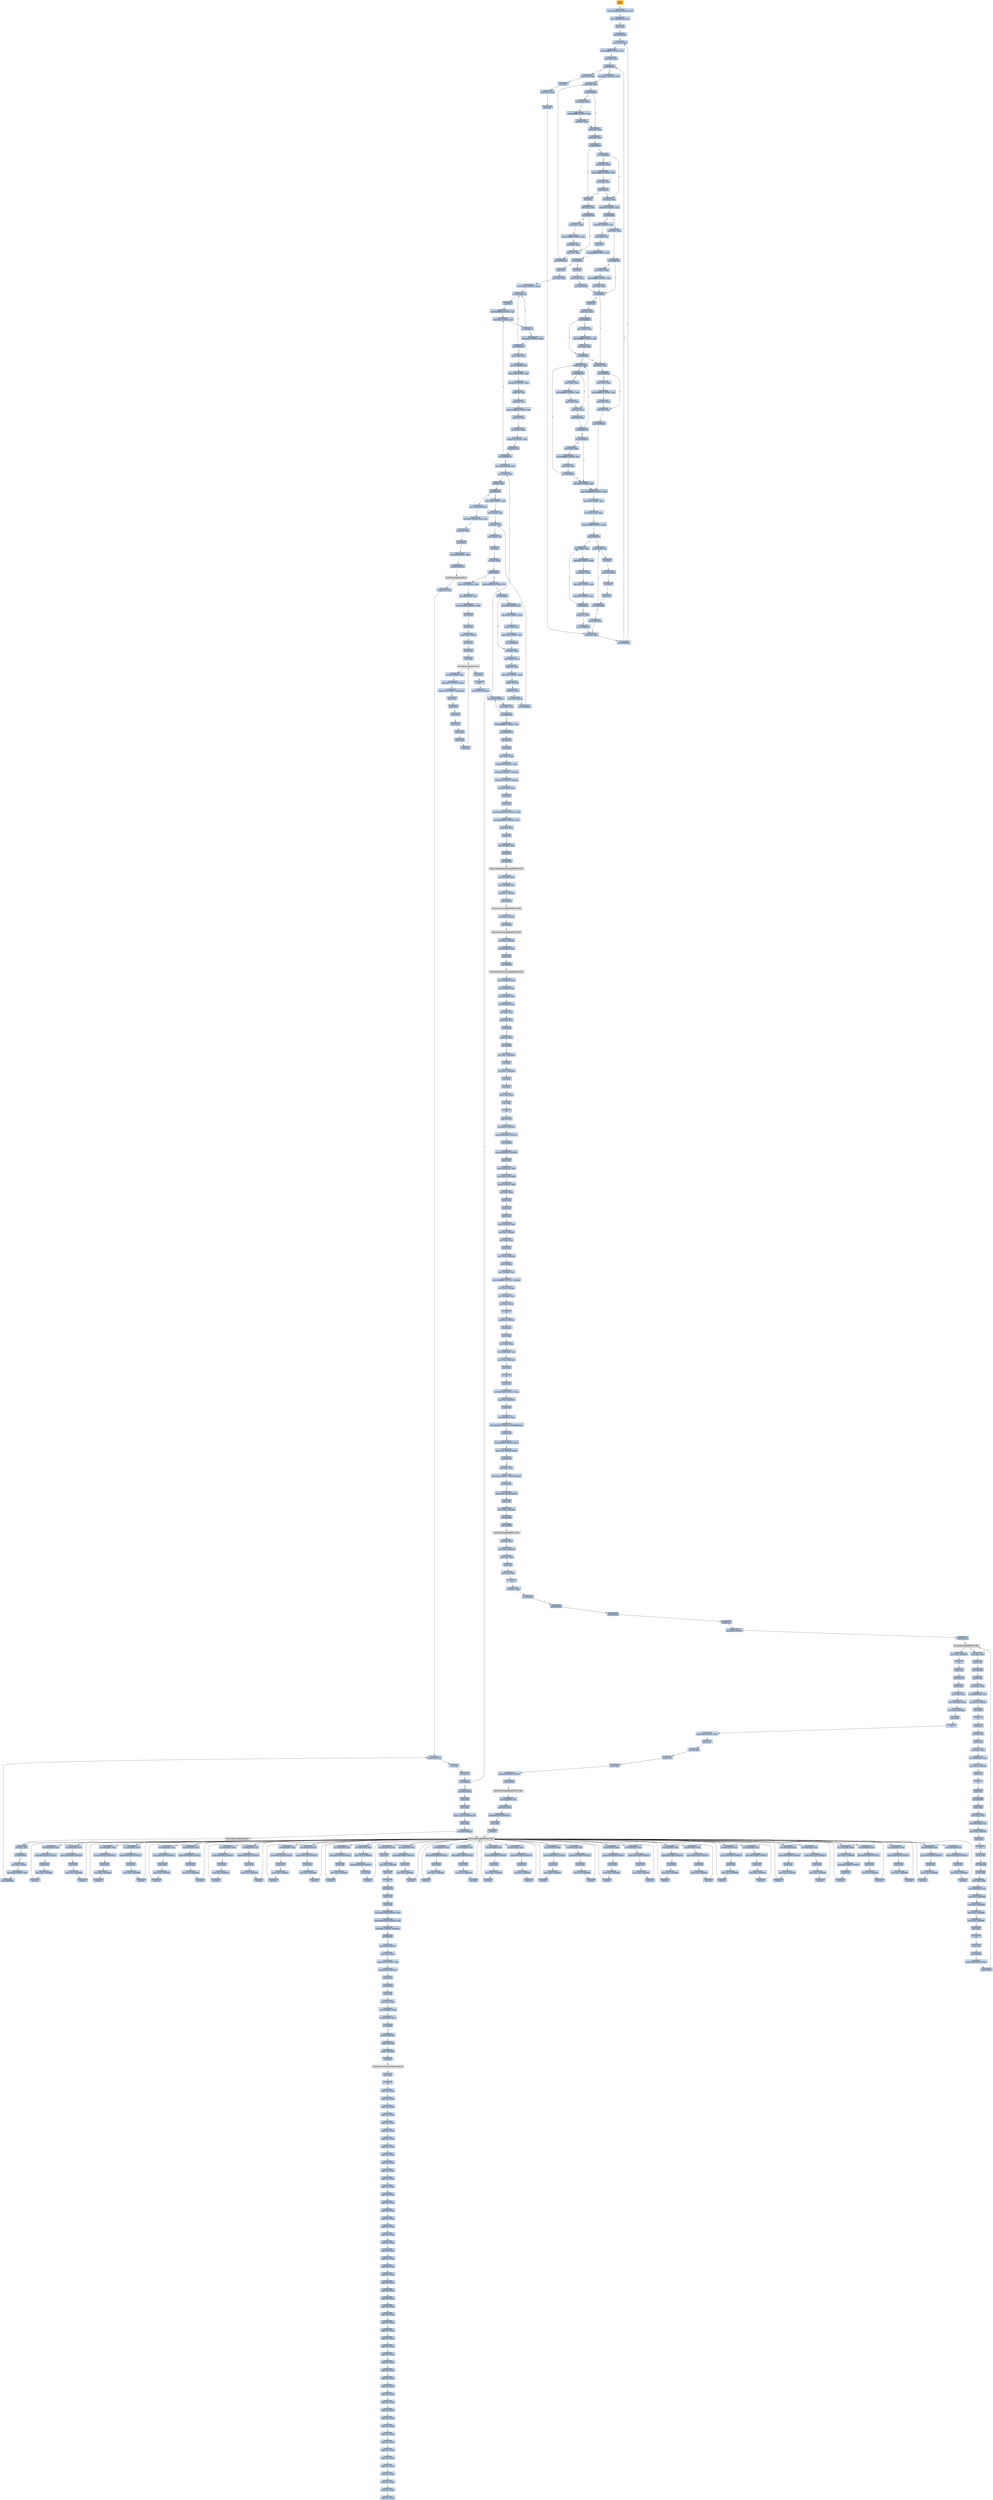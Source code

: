 digraph G {
node[shape=rectangle,style=filled,fillcolor=lightsteelblue,color=lightsteelblue]
bgcolor="transparent"
a0x004de980pusha_[label="start\npusha ",fillcolor="orange",color="lightgrey"];
a0x004de981movl_0x4b8000UINT32_esi[label="0x004de981\nmovl $0x4b8000<UINT32>, %esi"];
a0x004de986leal__749568esi__edi[label="0x004de986\nleal -749568(%esi), %edi"];
a0x004de98cpushl_edi[label="0x004de98c\npushl %edi"];
a0x004de98djmp_0x004de99a[label="0x004de98d\njmp 0x004de99a"];
a0x004de99amovl_esi__ebx[label="0x004de99a\nmovl (%esi), %ebx"];
a0x004de99csubl_0xfffffffcUINT8_esi[label="0x004de99c\nsubl $0xfffffffc<UINT8>, %esi"];
a0x004de99fadcl_ebx_ebx[label="0x004de99f\nadcl %ebx, %ebx"];
a0x004de9a1jb_0x004de990[label="0x004de9a1\njb 0x004de990"];
a0x004de990movb_esi__al[label="0x004de990\nmovb (%esi), %al"];
a0x004de992incl_esi[label="0x004de992\nincl %esi"];
a0x004de993movb_al_edi_[label="0x004de993\nmovb %al, (%edi)"];
a0x004de995incl_edi[label="0x004de995\nincl %edi"];
a0x004de996addl_ebx_ebx[label="0x004de996\naddl %ebx, %ebx"];
a0x004de998jne_0x004de9a1[label="0x004de998\njne 0x004de9a1"];
a0x004de9a3movl_0x1UINT32_eax[label="0x004de9a3\nmovl $0x1<UINT32>, %eax"];
a0x004de9a8addl_ebx_ebx[label="0x004de9a8\naddl %ebx, %ebx"];
a0x004de9aajne_0x004de9b3[label="0x004de9aa\njne 0x004de9b3"];
a0x004de9b3adcl_eax_eax[label="0x004de9b3\nadcl %eax, %eax"];
a0x004de9b5addl_ebx_ebx[label="0x004de9b5\naddl %ebx, %ebx"];
a0x004de9b7jae_0x004de9c4[label="0x004de9b7\njae 0x004de9c4"];
a0x004de9b9jne_0x004de9e3[label="0x004de9b9\njne 0x004de9e3"];
a0x004de9e3xorl_ecx_ecx[label="0x004de9e3\nxorl %ecx, %ecx"];
a0x004de9e5subl_0x3UINT8_eax[label="0x004de9e5\nsubl $0x3<UINT8>, %eax"];
a0x004de9e8jb_0x004de9fb[label="0x004de9e8\njb 0x004de9fb"];
a0x004de9eashll_0x8UINT8_eax[label="0x004de9ea\nshll $0x8<UINT8>, %eax"];
a0x004de9edmovb_esi__al[label="0x004de9ed\nmovb (%esi), %al"];
a0x004de9efincl_esi[label="0x004de9ef\nincl %esi"];
a0x004de9f0xorl_0xffffffffUINT8_eax[label="0x004de9f0\nxorl $0xffffffff<UINT8>, %eax"];
a0x004de9f3je_0x004dea6a[label="0x004de9f3\nje 0x004dea6a"];
a0x004de9f5sarl_eax[label="0x004de9f5\nsarl %eax"];
a0x004de9f7movl_eax_ebp[label="0x004de9f7\nmovl %eax, %ebp"];
a0x004de9f9jmp_0x004dea06[label="0x004de9f9\njmp 0x004dea06"];
a0x004dea06jb_0x004de9d4[label="0x004dea06\njb 0x004de9d4"];
a0x004de9d4addl_ebx_ebx[label="0x004de9d4\naddl %ebx, %ebx"];
a0x004de9d6jne_0x004de9df[label="0x004de9d6\njne 0x004de9df"];
a0x004de9dfadcl_ecx_ecx[label="0x004de9df\nadcl %ecx, %ecx"];
a0x004de9e1jmp_0x004dea35[label="0x004de9e1\njmp 0x004dea35"];
a0x004dea35cmpl_0xfffffb00UINT32_ebp[label="0x004dea35\ncmpl $0xfffffb00<UINT32>, %ebp"];
a0x004dea3badcl_0x2UINT8_ecx[label="0x004dea3b\nadcl $0x2<UINT8>, %ecx"];
a0x004dea3eleal_ediebp__edx[label="0x004dea3e\nleal (%edi,%ebp), %edx"];
a0x004dea41cmpl_0xfffffffcUINT8_ebp[label="0x004dea41\ncmpl $0xfffffffc<UINT8>, %ebp"];
a0x004dea44jbe_0x004dea54[label="0x004dea44\njbe 0x004dea54"];
a0x004dea54movl_edx__eax[label="0x004dea54\nmovl (%edx), %eax"];
a0x004dea56addl_0x4UINT8_edx[label="0x004dea56\naddl $0x4<UINT8>, %edx"];
a0x004dea59movl_eax_edi_[label="0x004dea59\nmovl %eax, (%edi)"];
a0x004dea5baddl_0x4UINT8_edi[label="0x004dea5b\naddl $0x4<UINT8>, %edi"];
a0x004dea5esubl_0x4UINT8_ecx[label="0x004dea5e\nsubl $0x4<UINT8>, %ecx"];
a0x004dea61ja_0x004dea54[label="0x004dea61\nja 0x004dea54"];
a0x004dea63addl_ecx_edi[label="0x004dea63\naddl %ecx, %edi"];
a0x004dea65jmp_0x004de996[label="0x004dea65\njmp 0x004de996"];
a0x004dea08incl_ecx[label="0x004dea08\nincl %ecx"];
a0x004dea09addl_ebx_ebx[label="0x004dea09\naddl %ebx, %ebx"];
a0x004dea0bjne_0x004dea14[label="0x004dea0b\njne 0x004dea14"];
a0x004dea14jb_0x004de9d4[label="0x004dea14\njb 0x004de9d4"];
a0x004de9bbmovl_esi__ebx[label="0x004de9bb\nmovl (%esi), %ebx"];
a0x004de9bdsubl_0xfffffffcUINT8_esi[label="0x004de9bd\nsubl $0xfffffffc<UINT8>, %esi"];
a0x004de9c0adcl_ebx_ebx[label="0x004de9c0\nadcl %ebx, %ebx"];
a0x004de9c2jb_0x004de9e3[label="0x004de9c2\njb 0x004de9e3"];
a0x004de9fbaddl_ebx_ebx[label="0x004de9fb\naddl %ebx, %ebx"];
a0x004de9fdjne_0x004dea06[label="0x004de9fd\njne 0x004dea06"];
a0x004dea16addl_ebx_ebx[label="0x004dea16\naddl %ebx, %ebx"];
a0x004dea18jne_0x004dea21[label="0x004dea18\njne 0x004dea21"];
a0x004dea21adcl_ecx_ecx[label="0x004dea21\nadcl %ecx, %ecx"];
a0x004dea23addl_ebx_ebx[label="0x004dea23\naddl %ebx, %ebx"];
a0x004dea25jae_0x004dea16[label="0x004dea25\njae 0x004dea16"];
a0x004dea27jne_0x004dea32[label="0x004dea27\njne 0x004dea32"];
a0x004dea32addl_0x2UINT8_ecx[label="0x004dea32\naddl $0x2<UINT8>, %ecx"];
a0x004dea46movb_edx__al[label="0x004dea46\nmovb (%edx), %al"];
a0x004dea48incl_edx[label="0x004dea48\nincl %edx"];
a0x004dea49movb_al_edi_[label="0x004dea49\nmovb %al, (%edi)"];
a0x004dea4bincl_edi[label="0x004dea4b\nincl %edi"];
a0x004dea4cdecl_ecx[label="0x004dea4c\ndecl %ecx"];
a0x004dea4djne_0x004dea46[label="0x004dea4d\njne 0x004dea46"];
a0x004dea4fjmp_0x004de996[label="0x004dea4f\njmp 0x004de996"];
a0x004de9c4decl_eax[label="0x004de9c4\ndecl %eax"];
a0x004de9c5addl_ebx_ebx[label="0x004de9c5\naddl %ebx, %ebx"];
a0x004de9c7jne_0x004de9d0[label="0x004de9c7\njne 0x004de9d0"];
a0x004de9d0adcl_eax_eax[label="0x004de9d0\nadcl %eax, %eax"];
a0x004de9d2jmp_0x004de9a8[label="0x004de9d2\njmp 0x004de9a8"];
a0x004de9acmovl_esi__ebx[label="0x004de9ac\nmovl (%esi), %ebx"];
a0x004de9aesubl_0xfffffffcUINT8_esi[label="0x004de9ae\nsubl $0xfffffffc<UINT8>, %esi"];
a0x004de9b1adcl_ebx_ebx[label="0x004de9b1\nadcl %ebx, %ebx"];
a0x004dea0dmovl_esi__ebx[label="0x004dea0d\nmovl (%esi), %ebx"];
a0x004dea0fsubl_0xfffffffcUINT8_esi[label="0x004dea0f\nsubl $0xfffffffc<UINT8>, %esi"];
a0x004dea12adcl_ebx_ebx[label="0x004dea12\nadcl %ebx, %ebx"];
a0x004de9d8movl_esi__ebx[label="0x004de9d8\nmovl (%esi), %ebx"];
a0x004de9dasubl_0xfffffffcUINT8_esi[label="0x004de9da\nsubl $0xfffffffc<UINT8>, %esi"];
a0x004de9ddadcl_ebx_ebx[label="0x004de9dd\nadcl %ebx, %ebx"];
a0x004dea1amovl_esi__ebx[label="0x004dea1a\nmovl (%esi), %ebx"];
a0x004dea1csubl_0xfffffffcUINT8_esi[label="0x004dea1c\nsubl $0xfffffffc<UINT8>, %esi"];
a0x004dea1fadcl_ebx_ebx[label="0x004dea1f\nadcl %ebx, %ebx"];
a0x004dea29movl_esi__ebx[label="0x004dea29\nmovl (%esi), %ebx"];
a0x004dea2bsubl_0xfffffffcUINT8_esi[label="0x004dea2b\nsubl $0xfffffffc<UINT8>, %esi"];
a0x004dea2eadcl_ebx_ebx[label="0x004dea2e\nadcl %ebx, %ebx"];
a0x004dea30jae_0x004dea16[label="0x004dea30\njae 0x004dea16"];
a0x004de9c9movl_esi__ebx[label="0x004de9c9\nmovl (%esi), %ebx"];
a0x004de9cbsubl_0xfffffffcUINT8_esi[label="0x004de9cb\nsubl $0xfffffffc<UINT8>, %esi"];
a0x004de9ceadcl_ebx_ebx[label="0x004de9ce\nadcl %ebx, %ebx"];
a0x004de9ffmovl_esi__ebx[label="0x004de9ff\nmovl (%esi), %ebx"];
a0x004dea01subl_0xfffffffcUINT8_esi[label="0x004dea01\nsubl $0xfffffffc<UINT8>, %esi"];
a0x004dea04adcl_ebx_ebx[label="0x004dea04\nadcl %ebx, %ebx"];
a0x004dea6apopl_esi[label="0x004dea6a\npopl %esi"];
a0x004dea6bmovl_esi_edi[label="0x004dea6b\nmovl %esi, %edi"];
a0x004dea6dmovl_0x7fcUINT32_ecx[label="0x004dea6d\nmovl $0x7fc<UINT32>, %ecx"];
a0x004dea72movb_edi__al[label="0x004dea72\nmovb (%edi), %al"];
a0x004dea74incl_edi[label="0x004dea74\nincl %edi"];
a0x004dea75subb_0xffffffe8UINT8_al[label="0x004dea75\nsubb $0xffffffe8<UINT8>, %al"];
a0x004dea77cmpb_0x1UINT8_al[label="0x004dea77\ncmpb $0x1<UINT8>, %al"];
a0x004dea79ja_0x004dea72[label="0x004dea79\nja 0x004dea72"];
a0x004dea7bcmpb_0x9UINT8_edi_[label="0x004dea7b\ncmpb $0x9<UINT8>, (%edi)"];
a0x004dea7ejne_0x004dea72[label="0x004dea7e\njne 0x004dea72"];
a0x004dea80movl_edi__eax[label="0x004dea80\nmovl (%edi), %eax"];
a0x004dea82movb_0x4edi__bl[label="0x004dea82\nmovb 0x4(%edi), %bl"];
a0x004dea85shrw_0x8UINT8_ax[label="0x004dea85\nshrw $0x8<UINT8>, %ax"];
a0x004dea89roll_0x10UINT8_eax[label="0x004dea89\nroll $0x10<UINT8>, %eax"];
a0x004dea8cxchgb_al_ah[label="0x004dea8c\nxchgb %al, %ah"];
a0x004dea8esubl_edi_eax[label="0x004dea8e\nsubl %edi, %eax"];
a0x004dea90subb_0xffffffe8UINT8_bl[label="0x004dea90\nsubb $0xffffffe8<UINT8>, %bl"];
a0x004dea93addl_esi_eax[label="0x004dea93\naddl %esi, %eax"];
a0x004dea95movl_eax_edi_[label="0x004dea95\nmovl %eax, (%edi)"];
a0x004dea97addl_0x5UINT8_edi[label="0x004dea97\naddl $0x5<UINT8>, %edi"];
a0x004dea9amovb_bl_al[label="0x004dea9a\nmovb %bl, %al"];
a0x004dea9cloop_0x004dea77[label="0x004dea9c\nloop 0x004dea77"];
a0x004dea9eleal_0xdb000esi__edi[label="0x004dea9e\nleal 0xdb000(%esi), %edi"];
a0x004deaa4movl_edi__eax[label="0x004deaa4\nmovl (%edi), %eax"];
a0x004deaa6orl_eax_eax[label="0x004deaa6\norl %eax, %eax"];
a0x004deaa8je_0x004deae6[label="0x004deaa8\nje 0x004deae6"];
a0x004deaaamovl_0x4edi__ebx[label="0x004deaaa\nmovl 0x4(%edi), %ebx"];
a0x004deaadleal_0xde708eaxesi__eax[label="0x004deaad\nleal 0xde708(%eax,%esi), %eax"];
a0x004deab4addl_esi_ebx[label="0x004deab4\naddl %esi, %ebx"];
a0x004deab6pushl_eax[label="0x004deab6\npushl %eax"];
a0x004deab7addl_0x8UINT8_edi[label="0x004deab7\naddl $0x8<UINT8>, %edi"];
a0x004deabacall_0xde7acesi_[label="0x004deaba\ncall 0xde7ac(%esi)"];
LoadLibraryA_kernel32_dll[label="LoadLibraryA@kernel32.dll",fillcolor="lightgrey",color="lightgrey"];
a0x004deac0xchgl_eax_ebp[label="0x004deac0\nxchgl %eax, %ebp"];
a0x004deac1movb_edi__al[label="0x004deac1\nmovb (%edi), %al"];
a0x004deac3incl_edi[label="0x004deac3\nincl %edi"];
a0x004deac4orb_al_al[label="0x004deac4\norb %al, %al"];
a0x004deac6je_0x004deaa4[label="0x004deac6\nje 0x004deaa4"];
a0x004deac8movl_edi_ecx[label="0x004deac8\nmovl %edi, %ecx"];
a0x004deacapushl_edi[label="0x004deaca\npushl %edi"];
a0x004deacbdecl_eax[label="0x004deacb\ndecl %eax"];
a0x004deaccrepnz_scasb_es_edi__al[label="0x004deacc\nrepnz scasb %es:(%edi), %al"];
a0x004deacepushl_ebp[label="0x004deace\npushl %ebp"];
a0x004deacfcall_0xde7b4esi_[label="0x004deacf\ncall 0xde7b4(%esi)"];
GetProcAddress_kernel32_dll[label="GetProcAddress@kernel32.dll",fillcolor="lightgrey",color="lightgrey"];
a0x004dead5orl_eax_eax[label="0x004dead5\norl %eax, %eax"];
a0x004dead7je_0x004deae0[label="0x004dead7\nje 0x004deae0"];
a0x004dead9movl_eax_ebx_[label="0x004dead9\nmovl %eax, (%ebx)"];
a0x004deadbaddl_0x4UINT8_ebx[label="0x004deadb\naddl $0x4<UINT8>, %ebx"];
a0x004deadejmp_0x004deac1[label="0x004deade\njmp 0x004deac1"];
GetProcAddress_KERNEL32_DLL[label="GetProcAddress@KERNEL32.DLL",fillcolor="lightgrey",color="lightgrey"];
a0x004deae6addl_0x4UINT8_edi[label="0x004deae6\naddl $0x4<UINT8>, %edi"];
a0x004deae9leal__4esi__ebx[label="0x004deae9\nleal -4(%esi), %ebx"];
a0x004deaecxorl_eax_eax[label="0x004deaec\nxorl %eax, %eax"];
a0x004deaeemovb_edi__al[label="0x004deaee\nmovb (%edi), %al"];
a0x004deaf0incl_edi[label="0x004deaf0\nincl %edi"];
a0x004deaf1orl_eax_eax[label="0x004deaf1\norl %eax, %eax"];
a0x004deaf3je_0x004deb17[label="0x004deaf3\nje 0x004deb17"];
a0x004deaf5cmpb_0xffffffefUINT8_al[label="0x004deaf5\ncmpb $0xffffffef<UINT8>, %al"];
a0x004deaf7ja_0x004deb0a[label="0x004deaf7\nja 0x004deb0a"];
a0x004deaf9addl_eax_ebx[label="0x004deaf9\naddl %eax, %ebx"];
a0x004deafbmovl_ebx__eax[label="0x004deafb\nmovl (%ebx), %eax"];
a0x004deafdxchgb_al_ah[label="0x004deafd\nxchgb %al, %ah"];
a0x004deaffroll_0x10UINT8_eax[label="0x004deaff\nroll $0x10<UINT8>, %eax"];
a0x004deb02xchgb_al_ah[label="0x004deb02\nxchgb %al, %ah"];
a0x004deb04addl_esi_eax[label="0x004deb04\naddl %esi, %eax"];
a0x004deb06movl_eax_ebx_[label="0x004deb06\nmovl %eax, (%ebx)"];
a0x004deb08jmp_0x004deaec[label="0x004deb08\njmp 0x004deaec"];
a0x004deb0aandb_0xfUINT8_al[label="0x004deb0a\nandb $0xf<UINT8>, %al"];
a0x004deb0cshll_0x10UINT8_eax[label="0x004deb0c\nshll $0x10<UINT8>, %eax"];
a0x004deb0fmovw_edi__ax[label="0x004deb0f\nmovw (%edi), %ax"];
a0x004deb12addl_0x2UINT8_edi[label="0x004deb12\naddl $0x2<UINT8>, %edi"];
a0x004deb15jmp_0x004deaf9[label="0x004deb15\njmp 0x004deaf9"];
a0x004deb17movl_0xde7b8esi__ebp[label="0x004deb17\nmovl 0xde7b8(%esi), %ebp"];
a0x004deb1dleal__4096esi__edi[label="0x004deb1d\nleal -4096(%esi), %edi"];
a0x004deb23movl_0x1000UINT32_ebx[label="0x004deb23\nmovl $0x1000<UINT32>, %ebx"];
a0x004deb28pushl_eax[label="0x004deb28\npushl %eax"];
a0x004deb29pushl_esp[label="0x004deb29\npushl %esp"];
a0x004deb2apushl_0x4UINT8[label="0x004deb2a\npushl $0x4<UINT8>"];
a0x004deb2cpushl_ebx[label="0x004deb2c\npushl %ebx"];
a0x004deb2dpushl_edi[label="0x004deb2d\npushl %edi"];
a0x004deb2ecall_ebp[label="0x004deb2e\ncall %ebp"];
VirtualProtect_kernel32_dll[label="VirtualProtect@kernel32.dll",fillcolor="lightgrey",color="lightgrey"];
a0x004deb30leal_0x21fedi__eax[label="0x004deb30\nleal 0x21f(%edi), %eax"];
a0x004deb36andb_0x7fUINT8_eax_[label="0x004deb36\nandb $0x7f<UINT8>, (%eax)"];
a0x004deb39andb_0x7fUINT8_0x28eax_[label="0x004deb39\nandb $0x7f<UINT8>, 0x28(%eax)"];
a0x004deb3dpopl_eax[label="0x004deb3d\npopl %eax"];
a0x004deb3epushl_eax[label="0x004deb3e\npushl %eax"];
a0x004deb3fpushl_esp[label="0x004deb3f\npushl %esp"];
a0x004deb40pushl_eax[label="0x004deb40\npushl %eax"];
a0x004deb41pushl_ebx[label="0x004deb41\npushl %ebx"];
a0x004deb42pushl_edi[label="0x004deb42\npushl %edi"];
a0x004deb43call_ebp[label="0x004deb43\ncall %ebp"];
a0x004deb45popl_eax[label="0x004deb45\npopl %eax"];
a0x004deb46popa_[label="0x004deb46\npopa "];
a0x004deb47leal__128esp__eax[label="0x004deb47\nleal -128(%esp), %eax"];
a0x004deb4bpushl_0x0UINT8[label="0x004deb4b\npushl $0x0<UINT8>"];
a0x004deb4dcmpl_eax_esp[label="0x004deb4d\ncmpl %eax, %esp"];
a0x004deb4fjne_0x004deb4b[label="0x004deb4f\njne 0x004deb4b"];
a0x004deb51subl_0xffffff80UINT8_esp[label="0x004deb51\nsubl $0xffffff80<UINT8>, %esp"];
a0x004deb54jmp_0x00407474[label="0x004deb54\njmp 0x00407474"];
a0x00407474call_0x40ef2e[label="0x00407474\ncall 0x40ef2e"];
a0x0040ef2epushl_ebp[label="0x0040ef2e\npushl %ebp"];
a0x0040ef2fmovl_esp_ebp[label="0x0040ef2f\nmovl %esp, %ebp"];
a0x0040ef31subl_0x14UINT8_esp[label="0x0040ef31\nsubl $0x14<UINT8>, %esp"];
a0x0040ef34andl_0x0UINT8__12ebp_[label="0x0040ef34\nandl $0x0<UINT8>, -12(%ebp)"];
a0x0040ef38andl_0x0UINT8__8ebp_[label="0x0040ef38\nandl $0x0<UINT8>, -8(%ebp)"];
a0x0040ef3cmovl_0x423280_eax[label="0x0040ef3c\nmovl 0x423280, %eax"];
a0x0040ef41pushl_esi[label="0x0040ef41\npushl %esi"];
a0x0040ef42pushl_edi[label="0x0040ef42\npushl %edi"];
a0x0040ef43movl_0xbb40e64eUINT32_edi[label="0x0040ef43\nmovl $0xbb40e64e<UINT32>, %edi"];
a0x0040ef48movl_0xffff0000UINT32_esi[label="0x0040ef48\nmovl $0xffff0000<UINT32>, %esi"];
a0x0040ef4dcmpl_edi_eax[label="0x0040ef4d\ncmpl %edi, %eax"];
a0x0040ef4fje_0x40ef5e[label="0x0040ef4f\nje 0x40ef5e"];
a0x0040ef5eleal__12ebp__eax[label="0x0040ef5e\nleal -12(%ebp), %eax"];
a0x0040ef61pushl_eax[label="0x0040ef61\npushl %eax"];
a0x0040ef62call_0x418198[label="0x0040ef62\ncall 0x418198"];
GetSystemTimeAsFileTime_KERNEL32_DLL[label="GetSystemTimeAsFileTime@KERNEL32.DLL",fillcolor="lightgrey",color="lightgrey"];
a0x0040ef68movl__8ebp__eax[label="0x0040ef68\nmovl -8(%ebp), %eax"];
a0x0040ef6bxorl__12ebp__eax[label="0x0040ef6b\nxorl -12(%ebp), %eax"];
a0x0040ef6emovl_eax__4ebp_[label="0x0040ef6e\nmovl %eax, -4(%ebp)"];
a0x0040ef71call_0x418154[label="0x0040ef71\ncall 0x418154"];
GetCurrentThreadId_KERNEL32_DLL[label="GetCurrentThreadId@KERNEL32.DLL",fillcolor="lightgrey",color="lightgrey"];
a0x0040ef77xorl_eax__4ebp_[label="0x0040ef77\nxorl %eax, -4(%ebp)"];
a0x0040ef7acall_0x418194[label="0x0040ef7a\ncall 0x418194"];
GetCurrentProcessId_KERNEL32_DLL[label="GetCurrentProcessId@KERNEL32.DLL",fillcolor="lightgrey",color="lightgrey"];
a0x0040ef80xorl_eax__4ebp_[label="0x0040ef80\nxorl %eax, -4(%ebp)"];
a0x0040ef83leal__20ebp__eax[label="0x0040ef83\nleal -20(%ebp), %eax"];
a0x0040ef86pushl_eax[label="0x0040ef86\npushl %eax"];
a0x0040ef87call_0x418078[label="0x0040ef87\ncall 0x418078"];
QueryPerformanceCounter_KERNEL32_DLL[label="QueryPerformanceCounter@KERNEL32.DLL",fillcolor="lightgrey",color="lightgrey"];
a0x0040ef8dmovl__16ebp__ecx[label="0x0040ef8d\nmovl -16(%ebp), %ecx"];
a0x0040ef90leal__4ebp__eax[label="0x0040ef90\nleal -4(%ebp), %eax"];
a0x0040ef93xorl__20ebp__ecx[label="0x0040ef93\nxorl -20(%ebp), %ecx"];
a0x0040ef96xorl__4ebp__ecx[label="0x0040ef96\nxorl -4(%ebp), %ecx"];
a0x0040ef99xorl_eax_ecx[label="0x0040ef99\nxorl %eax, %ecx"];
a0x0040ef9bcmpl_edi_ecx[label="0x0040ef9b\ncmpl %edi, %ecx"];
a0x0040ef9djne_0x40efa6[label="0x0040ef9d\njne 0x40efa6"];
a0x0040efa6testl_ecx_esi[label="0x0040efa6\ntestl %ecx, %esi"];
a0x0040efa8jne_0x40efb6[label="0x0040efa8\njne 0x40efb6"];
a0x0040efb6movl_ecx_0x423280[label="0x0040efb6\nmovl %ecx, 0x423280"];
a0x0040efbcnotl_ecx[label="0x0040efbc\nnotl %ecx"];
a0x0040efbemovl_ecx_0x423284[label="0x0040efbe\nmovl %ecx, 0x423284"];
a0x0040efc4popl_edi[label="0x0040efc4\npopl %edi"];
a0x0040efc5popl_esi[label="0x0040efc5\npopl %esi"];
a0x0040efc6movl_ebp_esp[label="0x0040efc6\nmovl %ebp, %esp"];
a0x0040efc8popl_ebp[label="0x0040efc8\npopl %ebp"];
a0x0040efc9ret[label="0x0040efc9\nret"];
a0x00407479jmp_0x4072f9[label="0x00407479\njmp 0x4072f9"];
a0x004072f9pushl_0x14UINT8[label="0x004072f9\npushl $0x14<UINT8>"];
a0x004072fbpushl_0x421dd0UINT32[label="0x004072fb\npushl $0x421dd0<UINT32>"];
a0x00407300call_0x409940[label="0x00407300\ncall 0x409940"];
a0x00409940pushl_0x4099a0UINT32[label="0x00409940\npushl $0x4099a0<UINT32>"];
a0x00409945pushl_fs_0[label="0x00409945\npushl %fs:0"];
a0x0040994cmovl_0x10esp__eax[label="0x0040994c\nmovl 0x10(%esp), %eax"];
a0x00409950movl_ebp_0x10esp_[label="0x00409950\nmovl %ebp, 0x10(%esp)"];
a0x00409954leal_0x10esp__ebp[label="0x00409954\nleal 0x10(%esp), %ebp"];
a0x00409958subl_eax_esp[label="0x00409958\nsubl %eax, %esp"];
a0x0040995apushl_ebx[label="0x0040995a\npushl %ebx"];
a0x0040995bpushl_esi[label="0x0040995b\npushl %esi"];
a0x0040995cpushl_edi[label="0x0040995c\npushl %edi"];
a0x0040995dmovl_0x423280_eax[label="0x0040995d\nmovl 0x423280, %eax"];
a0x00409962xorl_eax__4ebp_[label="0x00409962\nxorl %eax, -4(%ebp)"];
a0x00409965xorl_ebp_eax[label="0x00409965\nxorl %ebp, %eax"];
a0x00409967pushl_eax[label="0x00409967\npushl %eax"];
a0x00409968movl_esp__24ebp_[label="0x00409968\nmovl %esp, -24(%ebp)"];
a0x0040996bpushl__8ebp_[label="0x0040996b\npushl -8(%ebp)"];
a0x0040996emovl__4ebp__eax[label="0x0040996e\nmovl -4(%ebp), %eax"];
a0x00409971movl_0xfffffffeUINT32__4ebp_[label="0x00409971\nmovl $0xfffffffe<UINT32>, -4(%ebp)"];
a0x00409978movl_eax__8ebp_[label="0x00409978\nmovl %eax, -8(%ebp)"];
a0x0040997bleal__16ebp__eax[label="0x0040997b\nleal -16(%ebp), %eax"];
a0x0040997emovl_eax_fs_0[label="0x0040997e\nmovl %eax, %fs:0"];
a0x00409984ret[label="0x00409984\nret"];
a0x00407305pushl_0x1UINT8[label="0x00407305\npushl $0x1<UINT8>"];
a0x00407307call_0x40eee1[label="0x00407307\ncall 0x40eee1"];
a0x0040eee1pushl_ebp[label="0x0040eee1\npushl %ebp"];
a0x0040eee2movl_esp_ebp[label="0x0040eee2\nmovl %esp, %ebp"];
a0x0040eee4movl_0x8ebp__eax[label="0x0040eee4\nmovl 0x8(%ebp), %eax"];
a0x0040eee7movl_eax_0x462dd0[label="0x0040eee7\nmovl %eax, 0x462dd0"];
a0x0040eeecpopl_ebp[label="0x0040eeec\npopl %ebp"];
a0x0040eeedret[label="0x0040eeed\nret"];
a0x0040730cpopl_ecx[label="0x0040730c\npopl %ecx"];
a0x0040730dmovl_0x5a4dUINT32_eax[label="0x0040730d\nmovl $0x5a4d<UINT32>, %eax"];
a0x00407312cmpw_ax_0x400000[label="0x00407312\ncmpw %ax, 0x400000"];
a0x00407319je_0x40731f[label="0x00407319\nje 0x40731f"];
a0x0040731fmovl_0x40003c_eax[label="0x0040731f\nmovl 0x40003c, %eax"];
a0x00407324cmpl_0x4550UINT32_0x400000eax_[label="0x00407324\ncmpl $0x4550<UINT32>, 0x400000(%eax)"];
a0x0040732ejne_0x40731b[label="0x0040732e\njne 0x40731b"];
a0x00407330movl_0x10bUINT32_ecx[label="0x00407330\nmovl $0x10b<UINT32>, %ecx"];
a0x00407335cmpw_cx_0x400018eax_[label="0x00407335\ncmpw %cx, 0x400018(%eax)"];
a0x0040733cjne_0x40731b[label="0x0040733c\njne 0x40731b"];
a0x0040733exorl_ebx_ebx[label="0x0040733e\nxorl %ebx, %ebx"];
a0x00407340cmpl_0xeUINT8_0x400074eax_[label="0x00407340\ncmpl $0xe<UINT8>, 0x400074(%eax)"];
a0x00407347jbe_0x407352[label="0x00407347\njbe 0x407352"];
a0x00407349cmpl_ebx_0x4000e8eax_[label="0x00407349\ncmpl %ebx, 0x4000e8(%eax)"];
a0x0040734fsetne_bl[label="0x0040734f\nsetne %bl"];
a0x00407352movl_ebx__28ebp_[label="0x00407352\nmovl %ebx, -28(%ebp)"];
a0x00407355call_0x4084ed[label="0x00407355\ncall 0x4084ed"];
a0x004084edcall_0x4180d8[label="0x004084ed\ncall 0x4180d8"];
GetProcessHeap_KERNEL32_DLL[label="GetProcessHeap@KERNEL32.DLL",fillcolor="lightgrey",color="lightgrey"];
a0x004084f3xorl_ecx_ecx[label="0x004084f3\nxorl %ecx, %ecx"];
a0x004084f5movl_eax_0x462dc8[label="0x004084f5\nmovl %eax, 0x462dc8"];
a0x004084fatestl_eax_eax[label="0x004084fa\ntestl %eax, %eax"];
a0x004084fcsetne_cl[label="0x004084fc\nsetne %cl"];
a0x004084ffmovl_ecx_eax[label="0x004084ff\nmovl %ecx, %eax"];
a0x00408501ret[label="0x00408501\nret"];
a0x0040735atestl_eax_eax[label="0x0040735a\ntestl %eax, %eax"];
a0x0040735cjne_0x407366[label="0x0040735c\njne 0x407366"];
a0x00407366call_0x408380[label="0x00407366\ncall 0x408380"];
a0x00408380call_0x407078[label="0x00408380\ncall 0x407078"];
a0x00407078pushl_esi[label="0x00407078\npushl %esi"];
a0x00407079pushl_0x0UINT8[label="0x00407079\npushl $0x0<UINT8>"];
a0x0040707bcall_0x418120[label="0x0040707b\ncall 0x418120"];
EncodePointer_KERNEL32_DLL[label="EncodePointer@KERNEL32.DLL",fillcolor="lightgrey",color="lightgrey"];
a0x00407081movl_eax_esi[label="0x00407081\nmovl %eax, %esi"];
a0x00407083pushl_esi[label="0x00407083\npushl %esi"];
a0x00407084call_0x409356[label="0x00407084\ncall 0x409356"];
a0x00409356pushl_ebp[label="0x00409356\npushl %ebp"];
a0x00409357movl_esp_ebp[label="0x00409357\nmovl %esp, %ebp"];
a0x00409359movl_0x8ebp__eax[label="0x00409359\nmovl 0x8(%ebp), %eax"];
a0x0040935cmovl_eax_0x462dcc[label="0x0040935c\nmovl %eax, 0x462dcc"];
a0x00409361popl_ebp[label="0x00409361\npopl %ebp"];
a0x00409362ret[label="0x00409362\nret"];
a0x00407089pushl_esi[label="0x00407089\npushl %esi"];
a0x0040708acall_0x4075a3[label="0x0040708a\ncall 0x4075a3"];
a0x004075a3pushl_ebp[label="0x004075a3\npushl %ebp"];
a0x004075a4movl_esp_ebp[label="0x004075a4\nmovl %esp, %ebp"];
a0x004075a6movl_0x8ebp__eax[label="0x004075a6\nmovl 0x8(%ebp), %eax"];
a0x004075a9movl_eax_0x462da4[label="0x004075a9\nmovl %eax, 0x462da4"];
a0x004075aepopl_ebp[label="0x004075ae\npopl %ebp"];
a0x004075afret[label="0x004075af\nret"];
a0x0040708fpushl_esi[label="0x0040708f\npushl %esi"];
a0x00407090call_0x40e650[label="0x00407090\ncall 0x40e650"];
a0x0040e650pushl_ebp[label="0x0040e650\npushl %ebp"];
a0x0040e651movl_esp_ebp[label="0x0040e651\nmovl %esp, %ebp"];
a0x0040e653movl_0x8ebp__eax[label="0x0040e653\nmovl 0x8(%ebp), %eax"];
a0x0040e656movl_eax_0x46367c[label="0x0040e656\nmovl %eax, 0x46367c"];
a0x0040e65bpopl_ebp[label="0x0040e65b\npopl %ebp"];
a0x0040e65cret[label="0x0040e65c\nret"];
a0x00407095pushl_esi[label="0x00407095\npushl %esi"];
a0x00407096call_0x40e66a[label="0x00407096\ncall 0x40e66a"];
a0x0040e66apushl_ebp[label="0x0040e66a\npushl %ebp"];
a0x0040e66bmovl_esp_ebp[label="0x0040e66b\nmovl %esp, %ebp"];
a0x0040e66dmovl_0x8ebp__eax[label="0x0040e66d\nmovl 0x8(%ebp), %eax"];
a0x0040e670movl_eax_0x463680[label="0x0040e670\nmovl %eax, 0x463680"];
a0x0040e675movl_eax_0x463684[label="0x0040e675\nmovl %eax, 0x463684"];
a0x0040e67amovl_eax_0x463688[label="0x0040e67a\nmovl %eax, 0x463688"];
a0x0040e67fmovl_eax_0x46368c[label="0x0040e67f\nmovl %eax, 0x46368c"];
a0x0040e684popl_ebp[label="0x0040e684\npopl %ebp"];
a0x0040e685ret[label="0x0040e685\nret"];
a0x0040709bpushl_esi[label="0x0040709b\npushl %esi"];
a0x0040709ccall_0x40e63f[label="0x0040709c\ncall 0x40e63f"];
a0x0040e63fpushl_0x40e5f8UINT32[label="0x0040e63f\npushl $0x40e5f8<UINT32>"];
a0x0040e644call_0x418120[label="0x0040e644\ncall 0x418120"];
a0x0040e64amovl_eax_0x463678[label="0x0040e64a\nmovl %eax, 0x463678"];
a0x0040e64fret[label="0x0040e64f\nret"];
a0x004070a1pushl_esi[label="0x004070a1\npushl %esi"];
a0x004070a2call_0x40e87b[label="0x004070a2\ncall 0x40e87b"];
a0x0040e87bpushl_ebp[label="0x0040e87b\npushl %ebp"];
a0x0040e87cmovl_esp_ebp[label="0x0040e87c\nmovl %esp, %ebp"];
a0x0040e87emovl_0x8ebp__eax[label="0x0040e87e\nmovl 0x8(%ebp), %eax"];
a0x0040e881movl_eax_0x463694[label="0x0040e881\nmovl %eax, 0x463694"];
a0x0040e886popl_ebp[label="0x0040e886\npopl %ebp"];
a0x0040e887ret[label="0x0040e887\nret"];
a0x004070a7addl_0x18UINT8_esp[label="0x004070a7\naddl $0x18<UINT8>, %esp"];
a0x004070aapopl_esi[label="0x004070aa\npopl %esi"];
a0x004070abjmp_0x40dddb[label="0x004070ab\njmp 0x40dddb"];
a0x0040dddbpushl_esi[label="0x0040dddb\npushl %esi"];
a0x0040dddcpushl_edi[label="0x0040dddc\npushl %edi"];
a0x0040ddddpushl_0x4207f8UINT32[label="0x0040dddd\npushl $0x4207f8<UINT32>"];
a0x0040dde2call_0x418108[label="0x0040dde2\ncall 0x418108"];
GetModuleHandleW_KERNEL32_DLL[label="GetModuleHandleW@KERNEL32.DLL",fillcolor="lightgrey",color="lightgrey"];
a0x0040dde8movl_0x418100_esi[label="0x0040dde8\nmovl 0x418100, %esi"];
a0x0040ddeemovl_eax_edi[label="0x0040ddee\nmovl %eax, %edi"];
a0x0040ddf0pushl_0x4192bcUINT32[label="0x0040ddf0\npushl $0x4192bc<UINT32>"];
a0x0040ddf5pushl_edi[label="0x0040ddf5\npushl %edi"];
a0x0040ddf6call_esi[label="0x0040ddf6\ncall %esi"];
a0x0040ddf8xorl_0x423280_eax[label="0x0040ddf8\nxorl 0x423280, %eax"];
a0x0040ddfepushl_0x4192c8UINT32[label="0x0040ddfe\npushl $0x4192c8<UINT32>"];
a0x0040de03pushl_edi[label="0x0040de03\npushl %edi"];
a0x0040de04movl_eax_0x463980[label="0x0040de04\nmovl %eax, 0x463980"];
a0x0040de09call_esi[label="0x0040de09\ncall %esi"];
a0x0040de0bxorl_0x423280_eax[label="0x0040de0b\nxorl 0x423280, %eax"];
a0x0040de11pushl_0x4192d0UINT32[label="0x0040de11\npushl $0x4192d0<UINT32>"];
a0x0040de16pushl_edi[label="0x0040de16\npushl %edi"];
a0x0040de17movl_eax_0x463984[label="0x0040de17\nmovl %eax, 0x463984"];
a0x0040de1ccall_esi[label="0x0040de1c\ncall %esi"];
a0x0040de1exorl_0x423280_eax[label="0x0040de1e\nxorl 0x423280, %eax"];
a0x0040de24pushl_0x4192dcUINT32[label="0x0040de24\npushl $0x4192dc<UINT32>"];
a0x0040de29pushl_edi[label="0x0040de29\npushl %edi"];
a0x0040de2amovl_eax_0x463988[label="0x0040de2a\nmovl %eax, 0x463988"];
a0x0040de2fcall_esi[label="0x0040de2f\ncall %esi"];
a0x0040de31xorl_0x423280_eax[label="0x0040de31\nxorl 0x423280, %eax"];
a0x0040de37pushl_0x4192e8UINT32[label="0x0040de37\npushl $0x4192e8<UINT32>"];
a0x0040de3cpushl_edi[label="0x0040de3c\npushl %edi"];
a0x0040de3dmovl_eax_0x46398c[label="0x0040de3d\nmovl %eax, 0x46398c"];
a0x0040de42call_esi[label="0x0040de42\ncall %esi"];
a0x0040de44xorl_0x423280_eax[label="0x0040de44\nxorl 0x423280, %eax"];
a0x0040de4apushl_0x419304UINT32[label="0x0040de4a\npushl $0x419304<UINT32>"];
a0x0040de4fpushl_edi[label="0x0040de4f\npushl %edi"];
a0x0040de50movl_eax_0x463990[label="0x0040de50\nmovl %eax, 0x463990"];
a0x0040de55call_esi[label="0x0040de55\ncall %esi"];
a0x0040de57xorl_0x423280_eax[label="0x0040de57\nxorl 0x423280, %eax"];
a0x0040de5dpushl_0x419314UINT32[label="0x0040de5d\npushl $0x419314<UINT32>"];
a0x0040de62pushl_edi[label="0x0040de62\npushl %edi"];
a0x0040de63movl_eax_0x463994[label="0x0040de63\nmovl %eax, 0x463994"];
a0x0040de68call_esi[label="0x0040de68\ncall %esi"];
a0x0040de6axorl_0x423280_eax[label="0x0040de6a\nxorl 0x423280, %eax"];
a0x0040de70pushl_0x419328UINT32[label="0x0040de70\npushl $0x419328<UINT32>"];
a0x0040de75pushl_edi[label="0x0040de75\npushl %edi"];
a0x0040de76movl_eax_0x463998[label="0x0040de76\nmovl %eax, 0x463998"];
a0x0040de7bcall_esi[label="0x0040de7b\ncall %esi"];
a0x0040de7dxorl_0x423280_eax[label="0x0040de7d\nxorl 0x423280, %eax"];
a0x0040de83pushl_0x419340UINT32[label="0x0040de83\npushl $0x419340<UINT32>"];
a0x0040de88pushl_edi[label="0x0040de88\npushl %edi"];
a0x0040de89movl_eax_0x46399c[label="0x0040de89\nmovl %eax, 0x46399c"];
a0x0040de8ecall_esi[label="0x0040de8e\ncall %esi"];
a0x0040de90xorl_0x423280_eax[label="0x0040de90\nxorl 0x423280, %eax"];
a0x0040de96pushl_0x419358UINT32[label="0x0040de96\npushl $0x419358<UINT32>"];
a0x0040de9bpushl_edi[label="0x0040de9b\npushl %edi"];
a0x0040de9cmovl_eax_0x4639a0[label="0x0040de9c\nmovl %eax, 0x4639a0"];
a0x0040dea1call_esi[label="0x0040dea1\ncall %esi"];
a0x0040dea3xorl_0x423280_eax[label="0x0040dea3\nxorl 0x423280, %eax"];
a0x0040dea9pushl_0x41936cUINT32[label="0x0040dea9\npushl $0x41936c<UINT32>"];
a0x0040deaepushl_edi[label="0x0040deae\npushl %edi"];
a0x0040deafmovl_eax_0x4639a4[label="0x0040deaf\nmovl %eax, 0x4639a4"];
a0x0040deb4call_esi[label="0x0040deb4\ncall %esi"];
a0x0040deb6xorl_0x423280_eax[label="0x0040deb6\nxorl 0x423280, %eax"];
a0x0040debcpushl_0x41938cUINT32[label="0x0040debc\npushl $0x41938c<UINT32>"];
a0x0040dec1pushl_edi[label="0x0040dec1\npushl %edi"];
a0x0040dec2movl_eax_0x4639a8[label="0x0040dec2\nmovl %eax, 0x4639a8"];
a0x0040dec7call_esi[label="0x0040dec7\ncall %esi"];
a0x0040dec9xorl_0x423280_eax[label="0x0040dec9\nxorl 0x423280, %eax"];
a0x0040decfpushl_0x4193a4UINT32[label="0x0040decf\npushl $0x4193a4<UINT32>"];
a0x0040ded4pushl_edi[label="0x0040ded4\npushl %edi"];
a0x0040ded5movl_eax_0x4639ac[label="0x0040ded5\nmovl %eax, 0x4639ac"];
a0x0040dedacall_esi[label="0x0040deda\ncall %esi"];
a0x0040dedcxorl_0x423280_eax[label="0x0040dedc\nxorl 0x423280, %eax"];
a0x0040dee2pushl_0x4193bcUINT32[label="0x0040dee2\npushl $0x4193bc<UINT32>"];
a0x0040dee7pushl_edi[label="0x0040dee7\npushl %edi"];
a0x0040dee8movl_eax_0x4639b0[label="0x0040dee8\nmovl %eax, 0x4639b0"];
a0x0040deedcall_esi[label="0x0040deed\ncall %esi"];
a0x0040deefxorl_0x423280_eax[label="0x0040deef\nxorl 0x423280, %eax"];
a0x0040def5pushl_0x4193d0UINT32[label="0x0040def5\npushl $0x4193d0<UINT32>"];
a0x0040defapushl_edi[label="0x0040defa\npushl %edi"];
a0x0040defbmovl_eax_0x4639b4[label="0x0040defb\nmovl %eax, 0x4639b4"];
a0x0040df00call_esi[label="0x0040df00\ncall %esi"];
a0x0040df02xorl_0x423280_eax[label="0x0040df02\nxorl 0x423280, %eax"];
a0x0040df08movl_eax_0x4639b8[label="0x0040df08\nmovl %eax, 0x4639b8"];
a0x0040df0dpushl_0x4193e4UINT32[label="0x0040df0d\npushl $0x4193e4<UINT32>"];
a0x0040df12pushl_edi[label="0x0040df12\npushl %edi"];
a0x0040df13call_esi[label="0x0040df13\ncall %esi"];
a0x0040df15xorl_0x423280_eax[label="0x0040df15\nxorl 0x423280, %eax"];
a0x0040df1bpushl_0x419400UINT32[label="0x0040df1b\npushl $0x419400<UINT32>"];
a0x0040df20pushl_edi[label="0x0040df20\npushl %edi"];
a0x0040df21movl_eax_0x4639bc[label="0x0040df21\nmovl %eax, 0x4639bc"];
a0x0040df26call_esi[label="0x0040df26\ncall %esi"];
a0x0040df28xorl_0x423280_eax[label="0x0040df28\nxorl 0x423280, %eax"];
a0x0040df2epushl_0x419420UINT32[label="0x0040df2e\npushl $0x419420<UINT32>"];
a0x0040df33pushl_edi[label="0x0040df33\npushl %edi"];
a0x0040df34movl_eax_0x4639c0[label="0x0040df34\nmovl %eax, 0x4639c0"];
a0x0040df39call_esi[label="0x0040df39\ncall %esi"];
a0x0040df3bxorl_0x423280_eax[label="0x0040df3b\nxorl 0x423280, %eax"];
a0x0040df41pushl_0x421568UINT32[label="0x0040df41\npushl $0x421568<UINT32>"];
a0x0040df46pushl_edi[label="0x0040df46\npushl %edi"];
a0x0040df47movl_eax_0x4639c4[label="0x0040df47\nmovl %eax, 0x4639c4"];
a0x0040df4ccall_esi[label="0x0040df4c\ncall %esi"];
a0x0040df4exorl_0x423280_eax[label="0x0040df4e\nxorl 0x423280, %eax"];
a0x0040df54pushl_0x41943cUINT32[label="0x0040df54\npushl $0x41943c<UINT32>"];
a0x0040df59pushl_edi[label="0x0040df59\npushl %edi"];
a0x0040df5amovl_eax_0x4639c8[label="0x0040df5a\nmovl %eax, 0x4639c8"];
a0x0040df5fcall_esi[label="0x0040df5f\ncall %esi"];
a0x0040df61xorl_0x423280_eax[label="0x0040df61\nxorl 0x423280, %eax"];
a0x0040df67pushl_0x419450UINT32[label="0x0040df67\npushl $0x419450<UINT32>"];
a0x0040df6cpushl_edi[label="0x0040df6c\npushl %edi"];
a0x0040df6dmovl_eax_0x4639cc[label="0x0040df6d\nmovl %eax, 0x4639cc"];
a0x0040df72call_esi[label="0x0040df72\ncall %esi"];
a0x0040df74xorl_0x423280_eax[label="0x0040df74\nxorl 0x423280, %eax"];
a0x0040df7apushl_0x41946cUINT32[label="0x0040df7a\npushl $0x41946c<UINT32>"];
a0x0040df7fpushl_edi[label="0x0040df7f\npushl %edi"];
a0x0040df80movl_eax_0x4639d0[label="0x0040df80\nmovl %eax, 0x4639d0"];
a0x0040df85call_esi[label="0x0040df85\ncall %esi"];
a0x0040df87xorl_0x423280_eax[label="0x0040df87\nxorl 0x423280, %eax"];
a0x0040df8dpushl_0x419480UINT32[label="0x0040df8d\npushl $0x419480<UINT32>"];
a0x0040df92pushl_edi[label="0x0040df92\npushl %edi"];
a0x0040df93movl_eax_0x4639d8[label="0x0040df93\nmovl %eax, 0x4639d8"];
a0x0040df98call_esi[label="0x0040df98\ncall %esi"];
a0x0040df9axorl_0x423280_eax[label="0x0040df9a\nxorl 0x423280, %eax"];
a0x0040dfa0pushl_0x419490UINT32[label="0x0040dfa0\npushl $0x419490<UINT32>"];
a0x0040dfa5pushl_edi[label="0x0040dfa5\npushl %edi"];
a0x0040dfa6movl_eax_0x4639d4[label="0x0040dfa6\nmovl %eax, 0x4639d4"];
a0x0040dfabcall_esi[label="0x0040dfab\ncall %esi"];
a0x0040dfadxorl_0x423280_eax[label="0x0040dfad\nxorl 0x423280, %eax"];
a0x0040dfb3pushl_0x4194a0UINT32[label="0x0040dfb3\npushl $0x4194a0<UINT32>"];
a0x0040dfb8pushl_edi[label="0x0040dfb8\npushl %edi"];
a0x0040dfb9movl_eax_0x4639dc[label="0x0040dfb9\nmovl %eax, 0x4639dc"];
a0x0040dfbecall_esi[label="0x0040dfbe\ncall %esi"];
a0x0040dfc0xorl_0x423280_eax[label="0x0040dfc0\nxorl 0x423280, %eax"];
a0x0040dfc6pushl_0x4194b0UINT32[label="0x0040dfc6\npushl $0x4194b0<UINT32>"];
a0x0040dfcbpushl_edi[label="0x0040dfcb\npushl %edi"];
a0x0040dfccmovl_eax_0x4639e0[label="0x0040dfcc\nmovl %eax, 0x4639e0"];
a0x0040dfd1call_esi[label="0x0040dfd1\ncall %esi"];
a0x0040dfd3xorl_0x423280_eax[label="0x0040dfd3\nxorl 0x423280, %eax"];
a0x0040dfd9pushl_0x4194c0UINT32[label="0x0040dfd9\npushl $0x4194c0<UINT32>"];
a0x0040dfdepushl_edi[label="0x0040dfde\npushl %edi"];
a0x0040dfdfmovl_eax_0x4639e4[label="0x0040dfdf\nmovl %eax, 0x4639e4"];
a0x0040dfe4call_esi[label="0x0040dfe4\ncall %esi"];
a0x0040dfe6xorl_0x423280_eax[label="0x0040dfe6\nxorl 0x423280, %eax"];
a0x0040dfecpushl_0x4194dcUINT32[label="0x0040dfec\npushl $0x4194dc<UINT32>"];
a0x0040dff1pushl_edi[label="0x0040dff1\npushl %edi"];
a0x0040dff2movl_eax_0x4639e8[label="0x0040dff2\nmovl %eax, 0x4639e8"];
a0x0040dff7call_esi[label="0x0040dff7\ncall %esi"];
a0x0040dff9xorl_0x423280_eax[label="0x0040dff9\nxorl 0x423280, %eax"];
a0x0040dfffpushl_0x4194f0UINT32[label="0x0040dfff\npushl $0x4194f0<UINT32>"];
a0x0040e004pushl_edi[label="0x0040e004\npushl %edi"];
a0x0040e005movl_eax_0x4639ec[label="0x0040e005\nmovl %eax, 0x4639ec"];
a0x0040e00acall_esi[label="0x0040e00a\ncall %esi"];
a0x0040e00cxorl_0x423280_eax[label="0x0040e00c\nxorl 0x423280, %eax"];
a0x0040e012pushl_0x419500UINT32[label="0x0040e012\npushl $0x419500<UINT32>"];
a0x0040e017pushl_edi[label="0x0040e017\npushl %edi"];
a0x0040e018movl_eax_0x4639f0[label="0x0040e018\nmovl %eax, 0x4639f0"];
a0x0040e01dcall_esi[label="0x0040e01d\ncall %esi"];
a0x0040e01fxorl_0x423280_eax[label="0x0040e01f\nxorl 0x423280, %eax"];
a0x0040e025pushl_0x419514UINT32[label="0x0040e025\npushl $0x419514<UINT32>"];
a0x0040e02apushl_edi[label="0x0040e02a\npushl %edi"];
a0x0040e02bmovl_eax_0x4639f4[label="0x0040e02b\nmovl %eax, 0x4639f4"];
a0x0040e030call_esi[label="0x0040e030\ncall %esi"];
a0x0040e032xorl_0x423280_eax[label="0x0040e032\nxorl 0x423280, %eax"];
a0x0040e038movl_eax_0x4639f8[label="0x0040e038\nmovl %eax, 0x4639f8"];
a0x0040e03dpushl_0x419524UINT32[label="0x0040e03d\npushl $0x419524<UINT32>"];
a0x0040e042pushl_edi[label="0x0040e042\npushl %edi"];
a0x0040e043call_esi[label="0x0040e043\ncall %esi"];
a0x0040e045xorl_0x423280_eax[label="0x0040e045\nxorl 0x423280, %eax"];
a0x0040e04bpushl_0x419544UINT32[label="0x0040e04b\npushl $0x419544<UINT32>"];
a0x0040e050pushl_edi[label="0x0040e050\npushl %edi"];
a0x0040e051movl_eax_0x4639fc[label="0x0040e051\nmovl %eax, 0x4639fc"];
a0x0040e056call_esi[label="0x0040e056\ncall %esi"];
a0x0040e058xorl_0x423280_eax[label="0x0040e058\nxorl 0x423280, %eax"];
a0x0040e05epopl_edi[label="0x0040e05e\npopl %edi"];
a0x0040e05fmovl_eax_0x463a00[label="0x0040e05f\nmovl %eax, 0x463a00"];
a0x0040e064popl_esi[label="0x0040e064\npopl %esi"];
a0x0040e065ret[label="0x0040e065\nret"];
a0x00408385call_0x40cda4[label="0x00408385\ncall 0x40cda4"];
a0x0040cda4pushl_esi[label="0x0040cda4\npushl %esi"];
a0x0040cda5pushl_edi[label="0x0040cda5\npushl %edi"];
a0x0040cda6movl_0x423ce0UINT32_esi[label="0x0040cda6\nmovl $0x423ce0<UINT32>, %esi"];
a0x0040cdabmovl_0x463528UINT32_edi[label="0x0040cdab\nmovl $0x463528<UINT32>, %edi"];
a0x0040cdb0cmpl_0x1UINT8_0x4esi_[label="0x0040cdb0\ncmpl $0x1<UINT8>, 0x4(%esi)"];
a0x0040cdb4jne_0x40cdcc[label="0x0040cdb4\njne 0x40cdcc"];
a0x0040cdb6pushl_0x0UINT8[label="0x0040cdb6\npushl $0x0<UINT8>"];
a0x0040cdb8movl_edi_esi_[label="0x0040cdb8\nmovl %edi, (%esi)"];
a0x0040cdbaaddl_0x18UINT8_edi[label="0x0040cdba\naddl $0x18<UINT8>, %edi"];
a0x0040cdbdpushl_0xfa0UINT32[label="0x0040cdbd\npushl $0xfa0<UINT32>"];
a0x0040cdc2pushl_esi_[label="0x0040cdc2\npushl (%esi)"];
a0x0040cdc4call_0x40dd6c[label="0x0040cdc4\ncall 0x40dd6c"];
a0x0040dd6cpushl_ebp[label="0x0040dd6c\npushl %ebp"];
a0x0040dd6dmovl_esp_ebp[label="0x0040dd6d\nmovl %esp, %ebp"];
a0x0040dd6fmovl_0x463990_eax[label="0x0040dd6f\nmovl 0x463990, %eax"];
a0x0040dd74xorl_0x423280_eax[label="0x0040dd74\nxorl 0x423280, %eax"];
a0x0040dd7aje_0x40dd89[label="0x0040dd7a\nje 0x40dd89"];
a0x0040dd7cpushl_0x10ebp_[label="0x0040dd7c\npushl 0x10(%ebp)"];
a0x0040dd7fpushl_0xcebp_[label="0x0040dd7f\npushl 0xc(%ebp)"];
a0x0040dd82pushl_0x8ebp_[label="0x0040dd82\npushl 0x8(%ebp)"];
a0x0040dd85call_eax[label="0x0040dd85\ncall %eax"];
InitializeCriticalSectionEx_kernel32_dll[label="InitializeCriticalSectionEx@kernel32.dll",fillcolor="lightgrey",color="lightgrey"];
a0x0040dd87popl_ebp[label="0x0040dd87\npopl %ebp"];
a0x0040dd88ret[label="0x0040dd88\nret"];
a0x00000fa0addb_al_eax_[label="0x00000fa0\naddb %al, (%eax)"];
a0x00000fa2addb_al_eax_[label="0x00000fa2\naddb %al, (%eax)"];
a0x00000fa4addb_al_eax_[label="0x00000fa4\naddb %al, (%eax)"];
a0x00000fa6addb_al_eax_[label="0x00000fa6\naddb %al, (%eax)"];
a0x00000fa8addb_al_eax_[label="0x00000fa8\naddb %al, (%eax)"];
a0x00000faaaddb_al_eax_[label="0x00000faa\naddb %al, (%eax)"];
a0x00000facaddb_al_eax_[label="0x00000fac\naddb %al, (%eax)"];
a0x00000faeaddb_al_eax_[label="0x00000fae\naddb %al, (%eax)"];
a0x00000fb0addb_al_eax_[label="0x00000fb0\naddb %al, (%eax)"];
a0x00000fb2addb_al_eax_[label="0x00000fb2\naddb %al, (%eax)"];
a0x00000fb4addb_al_eax_[label="0x00000fb4\naddb %al, (%eax)"];
a0x00000fb6addb_al_eax_[label="0x00000fb6\naddb %al, (%eax)"];
a0x00000fb8addb_al_eax_[label="0x00000fb8\naddb %al, (%eax)"];
a0x00000fbaaddb_al_eax_[label="0x00000fba\naddb %al, (%eax)"];
a0x00000fbcaddb_al_eax_[label="0x00000fbc\naddb %al, (%eax)"];
a0x00000fbeaddb_al_eax_[label="0x00000fbe\naddb %al, (%eax)"];
a0x00000fc0addb_al_eax_[label="0x00000fc0\naddb %al, (%eax)"];
a0x00000fc2addb_al_eax_[label="0x00000fc2\naddb %al, (%eax)"];
a0x00000fc4addb_al_eax_[label="0x00000fc4\naddb %al, (%eax)"];
a0x00000fc6addb_al_eax_[label="0x00000fc6\naddb %al, (%eax)"];
a0x00000fc8addb_al_eax_[label="0x00000fc8\naddb %al, (%eax)"];
a0x00000fcaaddb_al_eax_[label="0x00000fca\naddb %al, (%eax)"];
a0x00000fccaddb_al_eax_[label="0x00000fcc\naddb %al, (%eax)"];
a0x00000fceaddb_al_eax_[label="0x00000fce\naddb %al, (%eax)"];
a0x00000fd0addb_al_eax_[label="0x00000fd0\naddb %al, (%eax)"];
a0x00000fd2addb_al_eax_[label="0x00000fd2\naddb %al, (%eax)"];
a0x00000fd4addb_al_eax_[label="0x00000fd4\naddb %al, (%eax)"];
a0x00000fd6addb_al_eax_[label="0x00000fd6\naddb %al, (%eax)"];
a0x00000fd8addb_al_eax_[label="0x00000fd8\naddb %al, (%eax)"];
a0x00000fdaaddb_al_eax_[label="0x00000fda\naddb %al, (%eax)"];
a0x00000fdcaddb_al_eax_[label="0x00000fdc\naddb %al, (%eax)"];
a0x00000fdeaddb_al_eax_[label="0x00000fde\naddb %al, (%eax)"];
a0x00000fe0addb_al_eax_[label="0x00000fe0\naddb %al, (%eax)"];
a0x00000fe2addb_al_eax_[label="0x00000fe2\naddb %al, (%eax)"];
a0x00000fe4addb_al_eax_[label="0x00000fe4\naddb %al, (%eax)"];
a0x00000fe6addb_al_eax_[label="0x00000fe6\naddb %al, (%eax)"];
a0x00000fe8addb_al_eax_[label="0x00000fe8\naddb %al, (%eax)"];
a0x00000feaaddb_al_eax_[label="0x00000fea\naddb %al, (%eax)"];
a0x00000fecaddb_al_eax_[label="0x00000fec\naddb %al, (%eax)"];
a0x00000feeaddb_al_eax_[label="0x00000fee\naddb %al, (%eax)"];
a0x00000ff0addb_al_eax_[label="0x00000ff0\naddb %al, (%eax)"];
a0x00000ff2addb_al_eax_[label="0x00000ff2\naddb %al, (%eax)"];
a0x00000ff4addb_al_eax_[label="0x00000ff4\naddb %al, (%eax)"];
a0x00000ff6addb_al_eax_[label="0x00000ff6\naddb %al, (%eax)"];
a0x00000ff8addb_al_eax_[label="0x00000ff8\naddb %al, (%eax)"];
a0x00000ffaaddb_al_eax_[label="0x00000ffa\naddb %al, (%eax)"];
a0x00000ffcaddb_al_eax_[label="0x00000ffc\naddb %al, (%eax)"];
a0x00000ffeaddb_al_eax_[label="0x00000ffe\naddb %al, (%eax)"];
a0x00001000addb_al_eax_[label="0x00001000\naddb %al, (%eax)"];
a0x00001002addb_al_eax_[label="0x00001002\naddb %al, (%eax)"];
a0x00001004addb_al_eax_[label="0x00001004\naddb %al, (%eax)"];
a0x00001006addb_al_eax_[label="0x00001006\naddb %al, (%eax)"];
a0x004de980pusha_ -> a0x004de981movl_0x4b8000UINT32_esi [color="#000000"];
a0x004de981movl_0x4b8000UINT32_esi -> a0x004de986leal__749568esi__edi [color="#000000"];
a0x004de986leal__749568esi__edi -> a0x004de98cpushl_edi [color="#000000"];
a0x004de98cpushl_edi -> a0x004de98djmp_0x004de99a [color="#000000"];
a0x004de98djmp_0x004de99a -> a0x004de99amovl_esi__ebx [color="#000000"];
a0x004de99amovl_esi__ebx -> a0x004de99csubl_0xfffffffcUINT8_esi [color="#000000"];
a0x004de99csubl_0xfffffffcUINT8_esi -> a0x004de99fadcl_ebx_ebx [color="#000000"];
a0x004de99fadcl_ebx_ebx -> a0x004de9a1jb_0x004de990 [color="#000000"];
a0x004de9a1jb_0x004de990 -> a0x004de990movb_esi__al [color="#000000",label="T"];
a0x004de990movb_esi__al -> a0x004de992incl_esi [color="#000000"];
a0x004de992incl_esi -> a0x004de993movb_al_edi_ [color="#000000"];
a0x004de993movb_al_edi_ -> a0x004de995incl_edi [color="#000000"];
a0x004de995incl_edi -> a0x004de996addl_ebx_ebx [color="#000000"];
a0x004de996addl_ebx_ebx -> a0x004de998jne_0x004de9a1 [color="#000000"];
a0x004de998jne_0x004de9a1 -> a0x004de9a1jb_0x004de990 [color="#000000",label="T"];
a0x004de9a1jb_0x004de990 -> a0x004de9a3movl_0x1UINT32_eax [color="#000000",label="F"];
a0x004de9a3movl_0x1UINT32_eax -> a0x004de9a8addl_ebx_ebx [color="#000000"];
a0x004de9a8addl_ebx_ebx -> a0x004de9aajne_0x004de9b3 [color="#000000"];
a0x004de9aajne_0x004de9b3 -> a0x004de9b3adcl_eax_eax [color="#000000",label="T"];
a0x004de9b3adcl_eax_eax -> a0x004de9b5addl_ebx_ebx [color="#000000"];
a0x004de9b5addl_ebx_ebx -> a0x004de9b7jae_0x004de9c4 [color="#000000"];
a0x004de9b7jae_0x004de9c4 -> a0x004de9b9jne_0x004de9e3 [color="#000000",label="F"];
a0x004de9b9jne_0x004de9e3 -> a0x004de9e3xorl_ecx_ecx [color="#000000",label="T"];
a0x004de9e3xorl_ecx_ecx -> a0x004de9e5subl_0x3UINT8_eax [color="#000000"];
a0x004de9e5subl_0x3UINT8_eax -> a0x004de9e8jb_0x004de9fb [color="#000000"];
a0x004de9e8jb_0x004de9fb -> a0x004de9eashll_0x8UINT8_eax [color="#000000",label="F"];
a0x004de9eashll_0x8UINT8_eax -> a0x004de9edmovb_esi__al [color="#000000"];
a0x004de9edmovb_esi__al -> a0x004de9efincl_esi [color="#000000"];
a0x004de9efincl_esi -> a0x004de9f0xorl_0xffffffffUINT8_eax [color="#000000"];
a0x004de9f0xorl_0xffffffffUINT8_eax -> a0x004de9f3je_0x004dea6a [color="#000000"];
a0x004de9f3je_0x004dea6a -> a0x004de9f5sarl_eax [color="#000000",label="F"];
a0x004de9f5sarl_eax -> a0x004de9f7movl_eax_ebp [color="#000000"];
a0x004de9f7movl_eax_ebp -> a0x004de9f9jmp_0x004dea06 [color="#000000"];
a0x004de9f9jmp_0x004dea06 -> a0x004dea06jb_0x004de9d4 [color="#000000"];
a0x004dea06jb_0x004de9d4 -> a0x004de9d4addl_ebx_ebx [color="#000000",label="T"];
a0x004de9d4addl_ebx_ebx -> a0x004de9d6jne_0x004de9df [color="#000000"];
a0x004de9d6jne_0x004de9df -> a0x004de9dfadcl_ecx_ecx [color="#000000",label="T"];
a0x004de9dfadcl_ecx_ecx -> a0x004de9e1jmp_0x004dea35 [color="#000000"];
a0x004de9e1jmp_0x004dea35 -> a0x004dea35cmpl_0xfffffb00UINT32_ebp [color="#000000"];
a0x004dea35cmpl_0xfffffb00UINT32_ebp -> a0x004dea3badcl_0x2UINT8_ecx [color="#000000"];
a0x004dea3badcl_0x2UINT8_ecx -> a0x004dea3eleal_ediebp__edx [color="#000000"];
a0x004dea3eleal_ediebp__edx -> a0x004dea41cmpl_0xfffffffcUINT8_ebp [color="#000000"];
a0x004dea41cmpl_0xfffffffcUINT8_ebp -> a0x004dea44jbe_0x004dea54 [color="#000000"];
a0x004dea44jbe_0x004dea54 -> a0x004dea54movl_edx__eax [color="#000000",label="T"];
a0x004dea54movl_edx__eax -> a0x004dea56addl_0x4UINT8_edx [color="#000000"];
a0x004dea56addl_0x4UINT8_edx -> a0x004dea59movl_eax_edi_ [color="#000000"];
a0x004dea59movl_eax_edi_ -> a0x004dea5baddl_0x4UINT8_edi [color="#000000"];
a0x004dea5baddl_0x4UINT8_edi -> a0x004dea5esubl_0x4UINT8_ecx [color="#000000"];
a0x004dea5esubl_0x4UINT8_ecx -> a0x004dea61ja_0x004dea54 [color="#000000"];
a0x004dea61ja_0x004dea54 -> a0x004dea63addl_ecx_edi [color="#000000",label="F"];
a0x004dea63addl_ecx_edi -> a0x004dea65jmp_0x004de996 [color="#000000"];
a0x004dea65jmp_0x004de996 -> a0x004de996addl_ebx_ebx [color="#000000"];
a0x004dea06jb_0x004de9d4 -> a0x004dea08incl_ecx [color="#000000",label="F"];
a0x004dea08incl_ecx -> a0x004dea09addl_ebx_ebx [color="#000000"];
a0x004dea09addl_ebx_ebx -> a0x004dea0bjne_0x004dea14 [color="#000000"];
a0x004dea0bjne_0x004dea14 -> a0x004dea14jb_0x004de9d4 [color="#000000",label="T"];
a0x004dea14jb_0x004de9d4 -> a0x004de9d4addl_ebx_ebx [color="#000000",label="T"];
a0x004de9b9jne_0x004de9e3 -> a0x004de9bbmovl_esi__ebx [color="#000000",label="F"];
a0x004de9bbmovl_esi__ebx -> a0x004de9bdsubl_0xfffffffcUINT8_esi [color="#000000"];
a0x004de9bdsubl_0xfffffffcUINT8_esi -> a0x004de9c0adcl_ebx_ebx [color="#000000"];
a0x004de9c0adcl_ebx_ebx -> a0x004de9c2jb_0x004de9e3 [color="#000000"];
a0x004de9c2jb_0x004de9e3 -> a0x004de9e3xorl_ecx_ecx [color="#000000",label="T"];
a0x004de9e8jb_0x004de9fb -> a0x004de9fbaddl_ebx_ebx [color="#000000",label="T"];
a0x004de9fbaddl_ebx_ebx -> a0x004de9fdjne_0x004dea06 [color="#000000"];
a0x004de9fdjne_0x004dea06 -> a0x004dea06jb_0x004de9d4 [color="#000000",label="T"];
a0x004dea14jb_0x004de9d4 -> a0x004dea16addl_ebx_ebx [color="#000000",label="F"];
a0x004dea16addl_ebx_ebx -> a0x004dea18jne_0x004dea21 [color="#000000"];
a0x004dea18jne_0x004dea21 -> a0x004dea21adcl_ecx_ecx [color="#000000",label="T"];
a0x004dea21adcl_ecx_ecx -> a0x004dea23addl_ebx_ebx [color="#000000"];
a0x004dea23addl_ebx_ebx -> a0x004dea25jae_0x004dea16 [color="#000000"];
a0x004dea25jae_0x004dea16 -> a0x004dea16addl_ebx_ebx [color="#000000",label="T"];
a0x004dea25jae_0x004dea16 -> a0x004dea27jne_0x004dea32 [color="#000000",label="F"];
a0x004dea27jne_0x004dea32 -> a0x004dea32addl_0x2UINT8_ecx [color="#000000",label="T"];
a0x004dea32addl_0x2UINT8_ecx -> a0x004dea35cmpl_0xfffffb00UINT32_ebp [color="#000000"];
a0x004dea61ja_0x004dea54 -> a0x004dea54movl_edx__eax [color="#000000",label="T"];
a0x004dea44jbe_0x004dea54 -> a0x004dea46movb_edx__al [color="#000000",label="F"];
a0x004dea46movb_edx__al -> a0x004dea48incl_edx [color="#000000"];
a0x004dea48incl_edx -> a0x004dea49movb_al_edi_ [color="#000000"];
a0x004dea49movb_al_edi_ -> a0x004dea4bincl_edi [color="#000000"];
a0x004dea4bincl_edi -> a0x004dea4cdecl_ecx [color="#000000"];
a0x004dea4cdecl_ecx -> a0x004dea4djne_0x004dea46 [color="#000000"];
a0x004dea4djne_0x004dea46 -> a0x004dea46movb_edx__al [color="#000000",label="T"];
a0x004dea4djne_0x004dea46 -> a0x004dea4fjmp_0x004de996 [color="#000000",label="F"];
a0x004dea4fjmp_0x004de996 -> a0x004de996addl_ebx_ebx [color="#000000"];
a0x004de998jne_0x004de9a1 -> a0x004de99amovl_esi__ebx [color="#000000",label="F"];
a0x004de9b7jae_0x004de9c4 -> a0x004de9c4decl_eax [color="#000000",label="T"];
a0x004de9c4decl_eax -> a0x004de9c5addl_ebx_ebx [color="#000000"];
a0x004de9c5addl_ebx_ebx -> a0x004de9c7jne_0x004de9d0 [color="#000000"];
a0x004de9c7jne_0x004de9d0 -> a0x004de9d0adcl_eax_eax [color="#000000",label="T"];
a0x004de9d0adcl_eax_eax -> a0x004de9d2jmp_0x004de9a8 [color="#000000"];
a0x004de9d2jmp_0x004de9a8 -> a0x004de9a8addl_ebx_ebx [color="#000000"];
a0x004de9aajne_0x004de9b3 -> a0x004de9acmovl_esi__ebx [color="#000000",label="F"];
a0x004de9acmovl_esi__ebx -> a0x004de9aesubl_0xfffffffcUINT8_esi [color="#000000"];
a0x004de9aesubl_0xfffffffcUINT8_esi -> a0x004de9b1adcl_ebx_ebx [color="#000000"];
a0x004de9b1adcl_ebx_ebx -> a0x004de9b3adcl_eax_eax [color="#000000"];
a0x004dea0bjne_0x004dea14 -> a0x004dea0dmovl_esi__ebx [color="#000000",label="F"];
a0x004dea0dmovl_esi__ebx -> a0x004dea0fsubl_0xfffffffcUINT8_esi [color="#000000"];
a0x004dea0fsubl_0xfffffffcUINT8_esi -> a0x004dea12adcl_ebx_ebx [color="#000000"];
a0x004dea12adcl_ebx_ebx -> a0x004dea14jb_0x004de9d4 [color="#000000"];
a0x004de9c2jb_0x004de9e3 -> a0x004de9c4decl_eax [color="#000000",label="F"];
a0x004de9d6jne_0x004de9df -> a0x004de9d8movl_esi__ebx [color="#000000",label="F"];
a0x004de9d8movl_esi__ebx -> a0x004de9dasubl_0xfffffffcUINT8_esi [color="#000000"];
a0x004de9dasubl_0xfffffffcUINT8_esi -> a0x004de9ddadcl_ebx_ebx [color="#000000"];
a0x004de9ddadcl_ebx_ebx -> a0x004de9dfadcl_ecx_ecx [color="#000000"];
a0x004dea18jne_0x004dea21 -> a0x004dea1amovl_esi__ebx [color="#000000",label="F"];
a0x004dea1amovl_esi__ebx -> a0x004dea1csubl_0xfffffffcUINT8_esi [color="#000000"];
a0x004dea1csubl_0xfffffffcUINT8_esi -> a0x004dea1fadcl_ebx_ebx [color="#000000"];
a0x004dea1fadcl_ebx_ebx -> a0x004dea21adcl_ecx_ecx [color="#000000"];
a0x004dea27jne_0x004dea32 -> a0x004dea29movl_esi__ebx [color="#000000",label="F"];
a0x004dea29movl_esi__ebx -> a0x004dea2bsubl_0xfffffffcUINT8_esi [color="#000000"];
a0x004dea2bsubl_0xfffffffcUINT8_esi -> a0x004dea2eadcl_ebx_ebx [color="#000000"];
a0x004dea2eadcl_ebx_ebx -> a0x004dea30jae_0x004dea16 [color="#000000"];
a0x004dea30jae_0x004dea16 -> a0x004dea32addl_0x2UINT8_ecx [color="#000000",label="F"];
a0x004de9c7jne_0x004de9d0 -> a0x004de9c9movl_esi__ebx [color="#000000",label="F"];
a0x004de9c9movl_esi__ebx -> a0x004de9cbsubl_0xfffffffcUINT8_esi [color="#000000"];
a0x004de9cbsubl_0xfffffffcUINT8_esi -> a0x004de9ceadcl_ebx_ebx [color="#000000"];
a0x004de9ceadcl_ebx_ebx -> a0x004de9d0adcl_eax_eax [color="#000000"];
a0x004dea30jae_0x004dea16 -> a0x004dea16addl_ebx_ebx [color="#000000",label="T"];
a0x004de9fdjne_0x004dea06 -> a0x004de9ffmovl_esi__ebx [color="#000000",label="F"];
a0x004de9ffmovl_esi__ebx -> a0x004dea01subl_0xfffffffcUINT8_esi [color="#000000"];
a0x004dea01subl_0xfffffffcUINT8_esi -> a0x004dea04adcl_ebx_ebx [color="#000000"];
a0x004dea04adcl_ebx_ebx -> a0x004dea06jb_0x004de9d4 [color="#000000"];
a0x004de9f3je_0x004dea6a -> a0x004dea6apopl_esi [color="#000000",label="T"];
a0x004dea6apopl_esi -> a0x004dea6bmovl_esi_edi [color="#000000"];
a0x004dea6bmovl_esi_edi -> a0x004dea6dmovl_0x7fcUINT32_ecx [color="#000000"];
a0x004dea6dmovl_0x7fcUINT32_ecx -> a0x004dea72movb_edi__al [color="#000000"];
a0x004dea72movb_edi__al -> a0x004dea74incl_edi [color="#000000"];
a0x004dea74incl_edi -> a0x004dea75subb_0xffffffe8UINT8_al [color="#000000"];
a0x004dea75subb_0xffffffe8UINT8_al -> a0x004dea77cmpb_0x1UINT8_al [color="#000000"];
a0x004dea77cmpb_0x1UINT8_al -> a0x004dea79ja_0x004dea72 [color="#000000"];
a0x004dea79ja_0x004dea72 -> a0x004dea72movb_edi__al [color="#000000",label="T"];
a0x004dea79ja_0x004dea72 -> a0x004dea7bcmpb_0x9UINT8_edi_ [color="#000000",label="F"];
a0x004dea7bcmpb_0x9UINT8_edi_ -> a0x004dea7ejne_0x004dea72 [color="#000000"];
a0x004dea7ejne_0x004dea72 -> a0x004dea80movl_edi__eax [color="#000000",label="F"];
a0x004dea80movl_edi__eax -> a0x004dea82movb_0x4edi__bl [color="#000000"];
a0x004dea82movb_0x4edi__bl -> a0x004dea85shrw_0x8UINT8_ax [color="#000000"];
a0x004dea85shrw_0x8UINT8_ax -> a0x004dea89roll_0x10UINT8_eax [color="#000000"];
a0x004dea89roll_0x10UINT8_eax -> a0x004dea8cxchgb_al_ah [color="#000000"];
a0x004dea8cxchgb_al_ah -> a0x004dea8esubl_edi_eax [color="#000000"];
a0x004dea8esubl_edi_eax -> a0x004dea90subb_0xffffffe8UINT8_bl [color="#000000"];
a0x004dea90subb_0xffffffe8UINT8_bl -> a0x004dea93addl_esi_eax [color="#000000"];
a0x004dea93addl_esi_eax -> a0x004dea95movl_eax_edi_ [color="#000000"];
a0x004dea95movl_eax_edi_ -> a0x004dea97addl_0x5UINT8_edi [color="#000000"];
a0x004dea97addl_0x5UINT8_edi -> a0x004dea9amovb_bl_al [color="#000000"];
a0x004dea9amovb_bl_al -> a0x004dea9cloop_0x004dea77 [color="#000000"];
a0x004dea9cloop_0x004dea77 -> a0x004dea77cmpb_0x1UINT8_al [color="#000000",label="T"];
a0x004dea7ejne_0x004dea72 -> a0x004dea72movb_edi__al [color="#000000",label="T"];
a0x004dea9cloop_0x004dea77 -> a0x004dea9eleal_0xdb000esi__edi [color="#000000",label="F"];
a0x004dea9eleal_0xdb000esi__edi -> a0x004deaa4movl_edi__eax [color="#000000"];
a0x004deaa4movl_edi__eax -> a0x004deaa6orl_eax_eax [color="#000000"];
a0x004deaa6orl_eax_eax -> a0x004deaa8je_0x004deae6 [color="#000000"];
a0x004deaa8je_0x004deae6 -> a0x004deaaamovl_0x4edi__ebx [color="#000000",label="F"];
a0x004deaaamovl_0x4edi__ebx -> a0x004deaadleal_0xde708eaxesi__eax [color="#000000"];
a0x004deaadleal_0xde708eaxesi__eax -> a0x004deab4addl_esi_ebx [color="#000000"];
a0x004deab4addl_esi_ebx -> a0x004deab6pushl_eax [color="#000000"];
a0x004deab6pushl_eax -> a0x004deab7addl_0x8UINT8_edi [color="#000000"];
a0x004deab7addl_0x8UINT8_edi -> a0x004deabacall_0xde7acesi_ [color="#000000"];
a0x004deabacall_0xde7acesi_ -> LoadLibraryA_kernel32_dll [color="#000000"];
LoadLibraryA_kernel32_dll -> a0x004deac0xchgl_eax_ebp [color="#000000"];
a0x004deac0xchgl_eax_ebp -> a0x004deac1movb_edi__al [color="#000000"];
a0x004deac1movb_edi__al -> a0x004deac3incl_edi [color="#000000"];
a0x004deac3incl_edi -> a0x004deac4orb_al_al [color="#000000"];
a0x004deac4orb_al_al -> a0x004deac6je_0x004deaa4 [color="#000000"];
a0x004deac6je_0x004deaa4 -> a0x004deac8movl_edi_ecx [color="#000000",label="F"];
a0x004deac8movl_edi_ecx -> a0x004deacapushl_edi [color="#000000"];
a0x004deacapushl_edi -> a0x004deacbdecl_eax [color="#000000"];
a0x004deacbdecl_eax -> a0x004deaccrepnz_scasb_es_edi__al [color="#000000"];
a0x004deaccrepnz_scasb_es_edi__al -> a0x004deacepushl_ebp [color="#000000"];
a0x004deacepushl_ebp -> a0x004deacfcall_0xde7b4esi_ [color="#000000"];
a0x004deacfcall_0xde7b4esi_ -> GetProcAddress_kernel32_dll [color="#000000"];
GetProcAddress_kernel32_dll -> a0x004dead5orl_eax_eax [color="#000000"];
a0x004dead5orl_eax_eax -> a0x004dead7je_0x004deae0 [color="#000000"];
a0x004dead7je_0x004deae0 -> a0x004dead9movl_eax_ebx_ [color="#000000",label="F"];
a0x004dead9movl_eax_ebx_ -> a0x004deadbaddl_0x4UINT8_ebx [color="#000000"];
a0x004deadbaddl_0x4UINT8_ebx -> a0x004deadejmp_0x004deac1 [color="#000000"];
a0x004deadejmp_0x004deac1 -> a0x004deac1movb_edi__al [color="#000000"];
a0x004deacfcall_0xde7b4esi_ -> GetProcAddress_KERNEL32_DLL [color="#000000"];
GetProcAddress_KERNEL32_DLL -> a0x004dead5orl_eax_eax [color="#000000"];
a0x004deac6je_0x004deaa4 -> a0x004deaa4movl_edi__eax [color="#000000",label="T"];
a0x004deaa8je_0x004deae6 -> a0x004deae6addl_0x4UINT8_edi [color="#000000",label="T"];
a0x004deae6addl_0x4UINT8_edi -> a0x004deae9leal__4esi__ebx [color="#000000"];
a0x004deae9leal__4esi__ebx -> a0x004deaecxorl_eax_eax [color="#000000"];
a0x004deaecxorl_eax_eax -> a0x004deaeemovb_edi__al [color="#000000"];
a0x004deaeemovb_edi__al -> a0x004deaf0incl_edi [color="#000000"];
a0x004deaf0incl_edi -> a0x004deaf1orl_eax_eax [color="#000000"];
a0x004deaf1orl_eax_eax -> a0x004deaf3je_0x004deb17 [color="#000000"];
a0x004deaf3je_0x004deb17 -> a0x004deaf5cmpb_0xffffffefUINT8_al [color="#000000",label="F"];
a0x004deaf5cmpb_0xffffffefUINT8_al -> a0x004deaf7ja_0x004deb0a [color="#000000"];
a0x004deaf7ja_0x004deb0a -> a0x004deaf9addl_eax_ebx [color="#000000",label="F"];
a0x004deaf9addl_eax_ebx -> a0x004deafbmovl_ebx__eax [color="#000000"];
a0x004deafbmovl_ebx__eax -> a0x004deafdxchgb_al_ah [color="#000000"];
a0x004deafdxchgb_al_ah -> a0x004deaffroll_0x10UINT8_eax [color="#000000"];
a0x004deaffroll_0x10UINT8_eax -> a0x004deb02xchgb_al_ah [color="#000000"];
a0x004deb02xchgb_al_ah -> a0x004deb04addl_esi_eax [color="#000000"];
a0x004deb04addl_esi_eax -> a0x004deb06movl_eax_ebx_ [color="#000000"];
a0x004deb06movl_eax_ebx_ -> a0x004deb08jmp_0x004deaec [color="#000000"];
a0x004deb08jmp_0x004deaec -> a0x004deaecxorl_eax_eax [color="#000000"];
a0x004deaf7ja_0x004deb0a -> a0x004deb0aandb_0xfUINT8_al [color="#000000",label="T"];
a0x004deb0aandb_0xfUINT8_al -> a0x004deb0cshll_0x10UINT8_eax [color="#000000"];
a0x004deb0cshll_0x10UINT8_eax -> a0x004deb0fmovw_edi__ax [color="#000000"];
a0x004deb0fmovw_edi__ax -> a0x004deb12addl_0x2UINT8_edi [color="#000000"];
a0x004deb12addl_0x2UINT8_edi -> a0x004deb15jmp_0x004deaf9 [color="#000000"];
a0x004deb15jmp_0x004deaf9 -> a0x004deaf9addl_eax_ebx [color="#000000"];
a0x004deaf3je_0x004deb17 -> a0x004deb17movl_0xde7b8esi__ebp [color="#000000",label="T"];
a0x004deb17movl_0xde7b8esi__ebp -> a0x004deb1dleal__4096esi__edi [color="#000000"];
a0x004deb1dleal__4096esi__edi -> a0x004deb23movl_0x1000UINT32_ebx [color="#000000"];
a0x004deb23movl_0x1000UINT32_ebx -> a0x004deb28pushl_eax [color="#000000"];
a0x004deb28pushl_eax -> a0x004deb29pushl_esp [color="#000000"];
a0x004deb29pushl_esp -> a0x004deb2apushl_0x4UINT8 [color="#000000"];
a0x004deb2apushl_0x4UINT8 -> a0x004deb2cpushl_ebx [color="#000000"];
a0x004deb2cpushl_ebx -> a0x004deb2dpushl_edi [color="#000000"];
a0x004deb2dpushl_edi -> a0x004deb2ecall_ebp [color="#000000"];
a0x004deb2ecall_ebp -> VirtualProtect_kernel32_dll [color="#000000"];
VirtualProtect_kernel32_dll -> a0x004deb30leal_0x21fedi__eax [color="#000000"];
a0x004deb30leal_0x21fedi__eax -> a0x004deb36andb_0x7fUINT8_eax_ [color="#000000"];
a0x004deb36andb_0x7fUINT8_eax_ -> a0x004deb39andb_0x7fUINT8_0x28eax_ [color="#000000"];
a0x004deb39andb_0x7fUINT8_0x28eax_ -> a0x004deb3dpopl_eax [color="#000000"];
a0x004deb3dpopl_eax -> a0x004deb3epushl_eax [color="#000000"];
a0x004deb3epushl_eax -> a0x004deb3fpushl_esp [color="#000000"];
a0x004deb3fpushl_esp -> a0x004deb40pushl_eax [color="#000000"];
a0x004deb40pushl_eax -> a0x004deb41pushl_ebx [color="#000000"];
a0x004deb41pushl_ebx -> a0x004deb42pushl_edi [color="#000000"];
a0x004deb42pushl_edi -> a0x004deb43call_ebp [color="#000000"];
a0x004deb43call_ebp -> VirtualProtect_kernel32_dll [color="#000000"];
VirtualProtect_kernel32_dll -> a0x004deb45popl_eax [color="#000000"];
a0x004deb45popl_eax -> a0x004deb46popa_ [color="#000000"];
a0x004deb46popa_ -> a0x004deb47leal__128esp__eax [color="#000000"];
a0x004deb47leal__128esp__eax -> a0x004deb4bpushl_0x0UINT8 [color="#000000"];
a0x004deb4bpushl_0x0UINT8 -> a0x004deb4dcmpl_eax_esp [color="#000000"];
a0x004deb4dcmpl_eax_esp -> a0x004deb4fjne_0x004deb4b [color="#000000"];
a0x004deb4fjne_0x004deb4b -> a0x004deb4bpushl_0x0UINT8 [color="#000000",label="T"];
a0x004deb4fjne_0x004deb4b -> a0x004deb51subl_0xffffff80UINT8_esp [color="#000000",label="F"];
a0x004deb51subl_0xffffff80UINT8_esp -> a0x004deb54jmp_0x00407474 [color="#000000"];
a0x004deb54jmp_0x00407474 -> a0x00407474call_0x40ef2e [color="#000000"];
a0x00407474call_0x40ef2e -> a0x0040ef2epushl_ebp [color="#000000"];
a0x0040ef2epushl_ebp -> a0x0040ef2fmovl_esp_ebp [color="#000000"];
a0x0040ef2fmovl_esp_ebp -> a0x0040ef31subl_0x14UINT8_esp [color="#000000"];
a0x0040ef31subl_0x14UINT8_esp -> a0x0040ef34andl_0x0UINT8__12ebp_ [color="#000000"];
a0x0040ef34andl_0x0UINT8__12ebp_ -> a0x0040ef38andl_0x0UINT8__8ebp_ [color="#000000"];
a0x0040ef38andl_0x0UINT8__8ebp_ -> a0x0040ef3cmovl_0x423280_eax [color="#000000"];
a0x0040ef3cmovl_0x423280_eax -> a0x0040ef41pushl_esi [color="#000000"];
a0x0040ef41pushl_esi -> a0x0040ef42pushl_edi [color="#000000"];
a0x0040ef42pushl_edi -> a0x0040ef43movl_0xbb40e64eUINT32_edi [color="#000000"];
a0x0040ef43movl_0xbb40e64eUINT32_edi -> a0x0040ef48movl_0xffff0000UINT32_esi [color="#000000"];
a0x0040ef48movl_0xffff0000UINT32_esi -> a0x0040ef4dcmpl_edi_eax [color="#000000"];
a0x0040ef4dcmpl_edi_eax -> a0x0040ef4fje_0x40ef5e [color="#000000"];
a0x0040ef4fje_0x40ef5e -> a0x0040ef5eleal__12ebp__eax [color="#000000",label="T"];
a0x0040ef5eleal__12ebp__eax -> a0x0040ef61pushl_eax [color="#000000"];
a0x0040ef61pushl_eax -> a0x0040ef62call_0x418198 [color="#000000"];
a0x0040ef62call_0x418198 -> GetSystemTimeAsFileTime_KERNEL32_DLL [color="#000000"];
GetSystemTimeAsFileTime_KERNEL32_DLL -> a0x0040ef68movl__8ebp__eax [color="#000000"];
a0x0040ef68movl__8ebp__eax -> a0x0040ef6bxorl__12ebp__eax [color="#000000"];
a0x0040ef6bxorl__12ebp__eax -> a0x0040ef6emovl_eax__4ebp_ [color="#000000"];
a0x0040ef6emovl_eax__4ebp_ -> a0x0040ef71call_0x418154 [color="#000000"];
a0x0040ef71call_0x418154 -> GetCurrentThreadId_KERNEL32_DLL [color="#000000"];
GetCurrentThreadId_KERNEL32_DLL -> a0x0040ef77xorl_eax__4ebp_ [color="#000000"];
a0x0040ef77xorl_eax__4ebp_ -> a0x0040ef7acall_0x418194 [color="#000000"];
a0x0040ef7acall_0x418194 -> GetCurrentProcessId_KERNEL32_DLL [color="#000000"];
GetCurrentProcessId_KERNEL32_DLL -> a0x0040ef80xorl_eax__4ebp_ [color="#000000"];
a0x0040ef80xorl_eax__4ebp_ -> a0x0040ef83leal__20ebp__eax [color="#000000"];
a0x0040ef83leal__20ebp__eax -> a0x0040ef86pushl_eax [color="#000000"];
a0x0040ef86pushl_eax -> a0x0040ef87call_0x418078 [color="#000000"];
a0x0040ef87call_0x418078 -> QueryPerformanceCounter_KERNEL32_DLL [color="#000000"];
QueryPerformanceCounter_KERNEL32_DLL -> a0x0040ef8dmovl__16ebp__ecx [color="#000000"];
a0x0040ef8dmovl__16ebp__ecx -> a0x0040ef90leal__4ebp__eax [color="#000000"];
a0x0040ef90leal__4ebp__eax -> a0x0040ef93xorl__20ebp__ecx [color="#000000"];
a0x0040ef93xorl__20ebp__ecx -> a0x0040ef96xorl__4ebp__ecx [color="#000000"];
a0x0040ef96xorl__4ebp__ecx -> a0x0040ef99xorl_eax_ecx [color="#000000"];
a0x0040ef99xorl_eax_ecx -> a0x0040ef9bcmpl_edi_ecx [color="#000000"];
a0x0040ef9bcmpl_edi_ecx -> a0x0040ef9djne_0x40efa6 [color="#000000"];
a0x0040ef9djne_0x40efa6 -> a0x0040efa6testl_ecx_esi [color="#000000",label="T"];
a0x0040efa6testl_ecx_esi -> a0x0040efa8jne_0x40efb6 [color="#000000"];
a0x0040efa8jne_0x40efb6 -> a0x0040efb6movl_ecx_0x423280 [color="#000000",label="T"];
a0x0040efb6movl_ecx_0x423280 -> a0x0040efbcnotl_ecx [color="#000000"];
a0x0040efbcnotl_ecx -> a0x0040efbemovl_ecx_0x423284 [color="#000000"];
a0x0040efbemovl_ecx_0x423284 -> a0x0040efc4popl_edi [color="#000000"];
a0x0040efc4popl_edi -> a0x0040efc5popl_esi [color="#000000"];
a0x0040efc5popl_esi -> a0x0040efc6movl_ebp_esp [color="#000000"];
a0x0040efc6movl_ebp_esp -> a0x0040efc8popl_ebp [color="#000000"];
a0x0040efc8popl_ebp -> a0x0040efc9ret [color="#000000"];
a0x0040efc9ret -> a0x00407479jmp_0x4072f9 [color="#000000"];
a0x00407479jmp_0x4072f9 -> a0x004072f9pushl_0x14UINT8 [color="#000000"];
a0x004072f9pushl_0x14UINT8 -> a0x004072fbpushl_0x421dd0UINT32 [color="#000000"];
a0x004072fbpushl_0x421dd0UINT32 -> a0x00407300call_0x409940 [color="#000000"];
a0x00407300call_0x409940 -> a0x00409940pushl_0x4099a0UINT32 [color="#000000"];
a0x00409940pushl_0x4099a0UINT32 -> a0x00409945pushl_fs_0 [color="#000000"];
a0x00409945pushl_fs_0 -> a0x0040994cmovl_0x10esp__eax [color="#000000"];
a0x0040994cmovl_0x10esp__eax -> a0x00409950movl_ebp_0x10esp_ [color="#000000"];
a0x00409950movl_ebp_0x10esp_ -> a0x00409954leal_0x10esp__ebp [color="#000000"];
a0x00409954leal_0x10esp__ebp -> a0x00409958subl_eax_esp [color="#000000"];
a0x00409958subl_eax_esp -> a0x0040995apushl_ebx [color="#000000"];
a0x0040995apushl_ebx -> a0x0040995bpushl_esi [color="#000000"];
a0x0040995bpushl_esi -> a0x0040995cpushl_edi [color="#000000"];
a0x0040995cpushl_edi -> a0x0040995dmovl_0x423280_eax [color="#000000"];
a0x0040995dmovl_0x423280_eax -> a0x00409962xorl_eax__4ebp_ [color="#000000"];
a0x00409962xorl_eax__4ebp_ -> a0x00409965xorl_ebp_eax [color="#000000"];
a0x00409965xorl_ebp_eax -> a0x00409967pushl_eax [color="#000000"];
a0x00409967pushl_eax -> a0x00409968movl_esp__24ebp_ [color="#000000"];
a0x00409968movl_esp__24ebp_ -> a0x0040996bpushl__8ebp_ [color="#000000"];
a0x0040996bpushl__8ebp_ -> a0x0040996emovl__4ebp__eax [color="#000000"];
a0x0040996emovl__4ebp__eax -> a0x00409971movl_0xfffffffeUINT32__4ebp_ [color="#000000"];
a0x00409971movl_0xfffffffeUINT32__4ebp_ -> a0x00409978movl_eax__8ebp_ [color="#000000"];
a0x00409978movl_eax__8ebp_ -> a0x0040997bleal__16ebp__eax [color="#000000"];
a0x0040997bleal__16ebp__eax -> a0x0040997emovl_eax_fs_0 [color="#000000"];
a0x0040997emovl_eax_fs_0 -> a0x00409984ret [color="#000000"];
a0x00409984ret -> a0x00407305pushl_0x1UINT8 [color="#000000"];
a0x00407305pushl_0x1UINT8 -> a0x00407307call_0x40eee1 [color="#000000"];
a0x00407307call_0x40eee1 -> a0x0040eee1pushl_ebp [color="#000000"];
a0x0040eee1pushl_ebp -> a0x0040eee2movl_esp_ebp [color="#000000"];
a0x0040eee2movl_esp_ebp -> a0x0040eee4movl_0x8ebp__eax [color="#000000"];
a0x0040eee4movl_0x8ebp__eax -> a0x0040eee7movl_eax_0x462dd0 [color="#000000"];
a0x0040eee7movl_eax_0x462dd0 -> a0x0040eeecpopl_ebp [color="#000000"];
a0x0040eeecpopl_ebp -> a0x0040eeedret [color="#000000"];
a0x0040eeedret -> a0x0040730cpopl_ecx [color="#000000"];
a0x0040730cpopl_ecx -> a0x0040730dmovl_0x5a4dUINT32_eax [color="#000000"];
a0x0040730dmovl_0x5a4dUINT32_eax -> a0x00407312cmpw_ax_0x400000 [color="#000000"];
a0x00407312cmpw_ax_0x400000 -> a0x00407319je_0x40731f [color="#000000"];
a0x00407319je_0x40731f -> a0x0040731fmovl_0x40003c_eax [color="#000000",label="T"];
a0x0040731fmovl_0x40003c_eax -> a0x00407324cmpl_0x4550UINT32_0x400000eax_ [color="#000000"];
a0x00407324cmpl_0x4550UINT32_0x400000eax_ -> a0x0040732ejne_0x40731b [color="#000000"];
a0x0040732ejne_0x40731b -> a0x00407330movl_0x10bUINT32_ecx [color="#000000",label="F"];
a0x00407330movl_0x10bUINT32_ecx -> a0x00407335cmpw_cx_0x400018eax_ [color="#000000"];
a0x00407335cmpw_cx_0x400018eax_ -> a0x0040733cjne_0x40731b [color="#000000"];
a0x0040733cjne_0x40731b -> a0x0040733exorl_ebx_ebx [color="#000000",label="F"];
a0x0040733exorl_ebx_ebx -> a0x00407340cmpl_0xeUINT8_0x400074eax_ [color="#000000"];
a0x00407340cmpl_0xeUINT8_0x400074eax_ -> a0x00407347jbe_0x407352 [color="#000000"];
a0x00407347jbe_0x407352 -> a0x00407349cmpl_ebx_0x4000e8eax_ [color="#000000",label="F"];
a0x00407349cmpl_ebx_0x4000e8eax_ -> a0x0040734fsetne_bl [color="#000000"];
a0x0040734fsetne_bl -> a0x00407352movl_ebx__28ebp_ [color="#000000"];
a0x00407352movl_ebx__28ebp_ -> a0x00407355call_0x4084ed [color="#000000"];
a0x00407355call_0x4084ed -> a0x004084edcall_0x4180d8 [color="#000000"];
a0x004084edcall_0x4180d8 -> GetProcessHeap_KERNEL32_DLL [color="#000000"];
GetProcessHeap_KERNEL32_DLL -> a0x004084f3xorl_ecx_ecx [color="#000000"];
a0x004084f3xorl_ecx_ecx -> a0x004084f5movl_eax_0x462dc8 [color="#000000"];
a0x004084f5movl_eax_0x462dc8 -> a0x004084fatestl_eax_eax [color="#000000"];
a0x004084fatestl_eax_eax -> a0x004084fcsetne_cl [color="#000000"];
a0x004084fcsetne_cl -> a0x004084ffmovl_ecx_eax [color="#000000"];
a0x004084ffmovl_ecx_eax -> a0x00408501ret [color="#000000"];
a0x00408501ret -> a0x0040735atestl_eax_eax [color="#000000"];
a0x0040735atestl_eax_eax -> a0x0040735cjne_0x407366 [color="#000000"];
a0x0040735cjne_0x407366 -> a0x00407366call_0x408380 [color="#000000",label="T"];
a0x00407366call_0x408380 -> a0x00408380call_0x407078 [color="#000000"];
a0x00408380call_0x407078 -> a0x00407078pushl_esi [color="#000000"];
a0x00407078pushl_esi -> a0x00407079pushl_0x0UINT8 [color="#000000"];
a0x00407079pushl_0x0UINT8 -> a0x0040707bcall_0x418120 [color="#000000"];
a0x0040707bcall_0x418120 -> EncodePointer_KERNEL32_DLL [color="#000000"];
EncodePointer_KERNEL32_DLL -> a0x00407081movl_eax_esi [color="#000000"];
a0x00407081movl_eax_esi -> a0x00407083pushl_esi [color="#000000"];
a0x00407083pushl_esi -> a0x00407084call_0x409356 [color="#000000"];
a0x00407084call_0x409356 -> a0x00409356pushl_ebp [color="#000000"];
a0x00409356pushl_ebp -> a0x00409357movl_esp_ebp [color="#000000"];
a0x00409357movl_esp_ebp -> a0x00409359movl_0x8ebp__eax [color="#000000"];
a0x00409359movl_0x8ebp__eax -> a0x0040935cmovl_eax_0x462dcc [color="#000000"];
a0x0040935cmovl_eax_0x462dcc -> a0x00409361popl_ebp [color="#000000"];
a0x00409361popl_ebp -> a0x00409362ret [color="#000000"];
a0x00409362ret -> a0x00407089pushl_esi [color="#000000"];
a0x00407089pushl_esi -> a0x0040708acall_0x4075a3 [color="#000000"];
a0x0040708acall_0x4075a3 -> a0x004075a3pushl_ebp [color="#000000"];
a0x004075a3pushl_ebp -> a0x004075a4movl_esp_ebp [color="#000000"];
a0x004075a4movl_esp_ebp -> a0x004075a6movl_0x8ebp__eax [color="#000000"];
a0x004075a6movl_0x8ebp__eax -> a0x004075a9movl_eax_0x462da4 [color="#000000"];
a0x004075a9movl_eax_0x462da4 -> a0x004075aepopl_ebp [color="#000000"];
a0x004075aepopl_ebp -> a0x004075afret [color="#000000"];
a0x004075afret -> a0x0040708fpushl_esi [color="#000000"];
a0x0040708fpushl_esi -> a0x00407090call_0x40e650 [color="#000000"];
a0x00407090call_0x40e650 -> a0x0040e650pushl_ebp [color="#000000"];
a0x0040e650pushl_ebp -> a0x0040e651movl_esp_ebp [color="#000000"];
a0x0040e651movl_esp_ebp -> a0x0040e653movl_0x8ebp__eax [color="#000000"];
a0x0040e653movl_0x8ebp__eax -> a0x0040e656movl_eax_0x46367c [color="#000000"];
a0x0040e656movl_eax_0x46367c -> a0x0040e65bpopl_ebp [color="#000000"];
a0x0040e65bpopl_ebp -> a0x0040e65cret [color="#000000"];
a0x0040e65cret -> a0x00407095pushl_esi [color="#000000"];
a0x00407095pushl_esi -> a0x00407096call_0x40e66a [color="#000000"];
a0x00407096call_0x40e66a -> a0x0040e66apushl_ebp [color="#000000"];
a0x0040e66apushl_ebp -> a0x0040e66bmovl_esp_ebp [color="#000000"];
a0x0040e66bmovl_esp_ebp -> a0x0040e66dmovl_0x8ebp__eax [color="#000000"];
a0x0040e66dmovl_0x8ebp__eax -> a0x0040e670movl_eax_0x463680 [color="#000000"];
a0x0040e670movl_eax_0x463680 -> a0x0040e675movl_eax_0x463684 [color="#000000"];
a0x0040e675movl_eax_0x463684 -> a0x0040e67amovl_eax_0x463688 [color="#000000"];
a0x0040e67amovl_eax_0x463688 -> a0x0040e67fmovl_eax_0x46368c [color="#000000"];
a0x0040e67fmovl_eax_0x46368c -> a0x0040e684popl_ebp [color="#000000"];
a0x0040e684popl_ebp -> a0x0040e685ret [color="#000000"];
a0x0040e685ret -> a0x0040709bpushl_esi [color="#000000"];
a0x0040709bpushl_esi -> a0x0040709ccall_0x40e63f [color="#000000"];
a0x0040709ccall_0x40e63f -> a0x0040e63fpushl_0x40e5f8UINT32 [color="#000000"];
a0x0040e63fpushl_0x40e5f8UINT32 -> a0x0040e644call_0x418120 [color="#000000"];
a0x0040e644call_0x418120 -> EncodePointer_KERNEL32_DLL [color="#000000"];
EncodePointer_KERNEL32_DLL -> a0x0040e64amovl_eax_0x463678 [color="#000000"];
a0x0040e64amovl_eax_0x463678 -> a0x0040e64fret [color="#000000"];
a0x0040e64fret -> a0x004070a1pushl_esi [color="#000000"];
a0x004070a1pushl_esi -> a0x004070a2call_0x40e87b [color="#000000"];
a0x004070a2call_0x40e87b -> a0x0040e87bpushl_ebp [color="#000000"];
a0x0040e87bpushl_ebp -> a0x0040e87cmovl_esp_ebp [color="#000000"];
a0x0040e87cmovl_esp_ebp -> a0x0040e87emovl_0x8ebp__eax [color="#000000"];
a0x0040e87emovl_0x8ebp__eax -> a0x0040e881movl_eax_0x463694 [color="#000000"];
a0x0040e881movl_eax_0x463694 -> a0x0040e886popl_ebp [color="#000000"];
a0x0040e886popl_ebp -> a0x0040e887ret [color="#000000"];
a0x0040e887ret -> a0x004070a7addl_0x18UINT8_esp [color="#000000"];
a0x004070a7addl_0x18UINT8_esp -> a0x004070aapopl_esi [color="#000000"];
a0x004070aapopl_esi -> a0x004070abjmp_0x40dddb [color="#000000"];
a0x004070abjmp_0x40dddb -> a0x0040dddbpushl_esi [color="#000000"];
a0x0040dddbpushl_esi -> a0x0040dddcpushl_edi [color="#000000"];
a0x0040dddcpushl_edi -> a0x0040ddddpushl_0x4207f8UINT32 [color="#000000"];
a0x0040ddddpushl_0x4207f8UINT32 -> a0x0040dde2call_0x418108 [color="#000000"];
a0x0040dde2call_0x418108 -> GetModuleHandleW_KERNEL32_DLL [color="#000000"];
GetModuleHandleW_KERNEL32_DLL -> a0x0040dde8movl_0x418100_esi [color="#000000"];
a0x0040dde8movl_0x418100_esi -> a0x0040ddeemovl_eax_edi [color="#000000"];
a0x0040ddeemovl_eax_edi -> a0x0040ddf0pushl_0x4192bcUINT32 [color="#000000"];
a0x0040ddf0pushl_0x4192bcUINT32 -> a0x0040ddf5pushl_edi [color="#000000"];
a0x0040ddf5pushl_edi -> a0x0040ddf6call_esi [color="#000000"];
a0x0040ddf6call_esi -> GetProcAddress_KERNEL32_DLL [color="#000000"];
GetProcAddress_KERNEL32_DLL -> a0x0040ddf8xorl_0x423280_eax [color="#000000"];
a0x0040ddf8xorl_0x423280_eax -> a0x0040ddfepushl_0x4192c8UINT32 [color="#000000"];
a0x0040ddfepushl_0x4192c8UINT32 -> a0x0040de03pushl_edi [color="#000000"];
a0x0040de03pushl_edi -> a0x0040de04movl_eax_0x463980 [color="#000000"];
a0x0040de04movl_eax_0x463980 -> a0x0040de09call_esi [color="#000000"];
a0x0040de09call_esi -> GetProcAddress_KERNEL32_DLL [color="#000000"];
GetProcAddress_KERNEL32_DLL -> a0x0040de0bxorl_0x423280_eax [color="#000000"];
a0x0040de0bxorl_0x423280_eax -> a0x0040de11pushl_0x4192d0UINT32 [color="#000000"];
a0x0040de11pushl_0x4192d0UINT32 -> a0x0040de16pushl_edi [color="#000000"];
a0x0040de16pushl_edi -> a0x0040de17movl_eax_0x463984 [color="#000000"];
a0x0040de17movl_eax_0x463984 -> a0x0040de1ccall_esi [color="#000000"];
a0x0040de1ccall_esi -> GetProcAddress_KERNEL32_DLL [color="#000000"];
GetProcAddress_KERNEL32_DLL -> a0x0040de1exorl_0x423280_eax [color="#000000"];
a0x0040de1exorl_0x423280_eax -> a0x0040de24pushl_0x4192dcUINT32 [color="#000000"];
a0x0040de24pushl_0x4192dcUINT32 -> a0x0040de29pushl_edi [color="#000000"];
a0x0040de29pushl_edi -> a0x0040de2amovl_eax_0x463988 [color="#000000"];
a0x0040de2amovl_eax_0x463988 -> a0x0040de2fcall_esi [color="#000000"];
a0x0040de2fcall_esi -> GetProcAddress_KERNEL32_DLL [color="#000000"];
GetProcAddress_KERNEL32_DLL -> a0x0040de31xorl_0x423280_eax [color="#000000"];
a0x0040de31xorl_0x423280_eax -> a0x0040de37pushl_0x4192e8UINT32 [color="#000000"];
a0x0040de37pushl_0x4192e8UINT32 -> a0x0040de3cpushl_edi [color="#000000"];
a0x0040de3cpushl_edi -> a0x0040de3dmovl_eax_0x46398c [color="#000000"];
a0x0040de3dmovl_eax_0x46398c -> a0x0040de42call_esi [color="#000000"];
a0x0040de42call_esi -> GetProcAddress_KERNEL32_DLL [color="#000000"];
GetProcAddress_KERNEL32_DLL -> a0x0040de44xorl_0x423280_eax [color="#000000"];
a0x0040de44xorl_0x423280_eax -> a0x0040de4apushl_0x419304UINT32 [color="#000000"];
a0x0040de4apushl_0x419304UINT32 -> a0x0040de4fpushl_edi [color="#000000"];
a0x0040de4fpushl_edi -> a0x0040de50movl_eax_0x463990 [color="#000000"];
a0x0040de50movl_eax_0x463990 -> a0x0040de55call_esi [color="#000000"];
a0x0040de55call_esi -> GetProcAddress_KERNEL32_DLL [color="#000000"];
GetProcAddress_KERNEL32_DLL -> a0x0040de57xorl_0x423280_eax [color="#000000"];
a0x0040de57xorl_0x423280_eax -> a0x0040de5dpushl_0x419314UINT32 [color="#000000"];
a0x0040de5dpushl_0x419314UINT32 -> a0x0040de62pushl_edi [color="#000000"];
a0x0040de62pushl_edi -> a0x0040de63movl_eax_0x463994 [color="#000000"];
a0x0040de63movl_eax_0x463994 -> a0x0040de68call_esi [color="#000000"];
a0x0040de68call_esi -> GetProcAddress_KERNEL32_DLL [color="#000000"];
GetProcAddress_KERNEL32_DLL -> a0x0040de6axorl_0x423280_eax [color="#000000"];
a0x0040de6axorl_0x423280_eax -> a0x0040de70pushl_0x419328UINT32 [color="#000000"];
a0x0040de70pushl_0x419328UINT32 -> a0x0040de75pushl_edi [color="#000000"];
a0x0040de75pushl_edi -> a0x0040de76movl_eax_0x463998 [color="#000000"];
a0x0040de76movl_eax_0x463998 -> a0x0040de7bcall_esi [color="#000000"];
a0x0040de7bcall_esi -> GetProcAddress_KERNEL32_DLL [color="#000000"];
GetProcAddress_KERNEL32_DLL -> a0x0040de7dxorl_0x423280_eax [color="#000000"];
a0x0040de7dxorl_0x423280_eax -> a0x0040de83pushl_0x419340UINT32 [color="#000000"];
a0x0040de83pushl_0x419340UINT32 -> a0x0040de88pushl_edi [color="#000000"];
a0x0040de88pushl_edi -> a0x0040de89movl_eax_0x46399c [color="#000000"];
a0x0040de89movl_eax_0x46399c -> a0x0040de8ecall_esi [color="#000000"];
a0x0040de8ecall_esi -> GetProcAddress_KERNEL32_DLL [color="#000000"];
GetProcAddress_KERNEL32_DLL -> a0x0040de90xorl_0x423280_eax [color="#000000"];
a0x0040de90xorl_0x423280_eax -> a0x0040de96pushl_0x419358UINT32 [color="#000000"];
a0x0040de96pushl_0x419358UINT32 -> a0x0040de9bpushl_edi [color="#000000"];
a0x0040de9bpushl_edi -> a0x0040de9cmovl_eax_0x4639a0 [color="#000000"];
a0x0040de9cmovl_eax_0x4639a0 -> a0x0040dea1call_esi [color="#000000"];
a0x0040dea1call_esi -> GetProcAddress_KERNEL32_DLL [color="#000000"];
GetProcAddress_KERNEL32_DLL -> a0x0040dea3xorl_0x423280_eax [color="#000000"];
a0x0040dea3xorl_0x423280_eax -> a0x0040dea9pushl_0x41936cUINT32 [color="#000000"];
a0x0040dea9pushl_0x41936cUINT32 -> a0x0040deaepushl_edi [color="#000000"];
a0x0040deaepushl_edi -> a0x0040deafmovl_eax_0x4639a4 [color="#000000"];
a0x0040deafmovl_eax_0x4639a4 -> a0x0040deb4call_esi [color="#000000"];
a0x0040deb4call_esi -> GetProcAddress_KERNEL32_DLL [color="#000000"];
GetProcAddress_KERNEL32_DLL -> a0x0040deb6xorl_0x423280_eax [color="#000000"];
a0x0040deb6xorl_0x423280_eax -> a0x0040debcpushl_0x41938cUINT32 [color="#000000"];
a0x0040debcpushl_0x41938cUINT32 -> a0x0040dec1pushl_edi [color="#000000"];
a0x0040dec1pushl_edi -> a0x0040dec2movl_eax_0x4639a8 [color="#000000"];
a0x0040dec2movl_eax_0x4639a8 -> a0x0040dec7call_esi [color="#000000"];
a0x0040dec7call_esi -> GetProcAddress_KERNEL32_DLL [color="#000000"];
GetProcAddress_KERNEL32_DLL -> a0x0040dec9xorl_0x423280_eax [color="#000000"];
a0x0040dec9xorl_0x423280_eax -> a0x0040decfpushl_0x4193a4UINT32 [color="#000000"];
a0x0040decfpushl_0x4193a4UINT32 -> a0x0040ded4pushl_edi [color="#000000"];
a0x0040ded4pushl_edi -> a0x0040ded5movl_eax_0x4639ac [color="#000000"];
a0x0040ded5movl_eax_0x4639ac -> a0x0040dedacall_esi [color="#000000"];
a0x0040dedacall_esi -> GetProcAddress_KERNEL32_DLL [color="#000000"];
GetProcAddress_KERNEL32_DLL -> a0x0040dedcxorl_0x423280_eax [color="#000000"];
a0x0040dedcxorl_0x423280_eax -> a0x0040dee2pushl_0x4193bcUINT32 [color="#000000"];
a0x0040dee2pushl_0x4193bcUINT32 -> a0x0040dee7pushl_edi [color="#000000"];
a0x0040dee7pushl_edi -> a0x0040dee8movl_eax_0x4639b0 [color="#000000"];
a0x0040dee8movl_eax_0x4639b0 -> a0x0040deedcall_esi [color="#000000"];
a0x0040deedcall_esi -> GetProcAddress_KERNEL32_DLL [color="#000000"];
GetProcAddress_KERNEL32_DLL -> a0x0040deefxorl_0x423280_eax [color="#000000"];
a0x0040deefxorl_0x423280_eax -> a0x0040def5pushl_0x4193d0UINT32 [color="#000000"];
a0x0040def5pushl_0x4193d0UINT32 -> a0x0040defapushl_edi [color="#000000"];
a0x0040defapushl_edi -> a0x0040defbmovl_eax_0x4639b4 [color="#000000"];
a0x0040defbmovl_eax_0x4639b4 -> a0x0040df00call_esi [color="#000000"];
a0x0040df00call_esi -> GetProcAddress_KERNEL32_DLL [color="#000000"];
GetProcAddress_KERNEL32_DLL -> a0x0040df02xorl_0x423280_eax [color="#000000"];
a0x0040df02xorl_0x423280_eax -> a0x0040df08movl_eax_0x4639b8 [color="#000000"];
a0x0040df08movl_eax_0x4639b8 -> a0x0040df0dpushl_0x4193e4UINT32 [color="#000000"];
a0x0040df0dpushl_0x4193e4UINT32 -> a0x0040df12pushl_edi [color="#000000"];
a0x0040df12pushl_edi -> a0x0040df13call_esi [color="#000000"];
a0x0040df13call_esi -> GetProcAddress_KERNEL32_DLL [color="#000000"];
GetProcAddress_KERNEL32_DLL -> a0x0040df15xorl_0x423280_eax [color="#000000"];
a0x0040df15xorl_0x423280_eax -> a0x0040df1bpushl_0x419400UINT32 [color="#000000"];
a0x0040df1bpushl_0x419400UINT32 -> a0x0040df20pushl_edi [color="#000000"];
a0x0040df20pushl_edi -> a0x0040df21movl_eax_0x4639bc [color="#000000"];
a0x0040df21movl_eax_0x4639bc -> a0x0040df26call_esi [color="#000000"];
a0x0040df26call_esi -> GetProcAddress_KERNEL32_DLL [color="#000000"];
GetProcAddress_KERNEL32_DLL -> a0x0040df28xorl_0x423280_eax [color="#000000"];
a0x0040df28xorl_0x423280_eax -> a0x0040df2epushl_0x419420UINT32 [color="#000000"];
a0x0040df2epushl_0x419420UINT32 -> a0x0040df33pushl_edi [color="#000000"];
a0x0040df33pushl_edi -> a0x0040df34movl_eax_0x4639c0 [color="#000000"];
a0x0040df34movl_eax_0x4639c0 -> a0x0040df39call_esi [color="#000000"];
a0x0040df39call_esi -> GetProcAddress_KERNEL32_DLL [color="#000000"];
GetProcAddress_KERNEL32_DLL -> a0x0040df3bxorl_0x423280_eax [color="#000000"];
a0x0040df3bxorl_0x423280_eax -> a0x0040df41pushl_0x421568UINT32 [color="#000000"];
a0x0040df41pushl_0x421568UINT32 -> a0x0040df46pushl_edi [color="#000000"];
a0x0040df46pushl_edi -> a0x0040df47movl_eax_0x4639c4 [color="#000000"];
a0x0040df47movl_eax_0x4639c4 -> a0x0040df4ccall_esi [color="#000000"];
a0x0040df4ccall_esi -> GetProcAddress_KERNEL32_DLL [color="#000000"];
GetProcAddress_KERNEL32_DLL -> a0x0040df4exorl_0x423280_eax [color="#000000"];
a0x0040df4exorl_0x423280_eax -> a0x0040df54pushl_0x41943cUINT32 [color="#000000"];
a0x0040df54pushl_0x41943cUINT32 -> a0x0040df59pushl_edi [color="#000000"];
a0x0040df59pushl_edi -> a0x0040df5amovl_eax_0x4639c8 [color="#000000"];
a0x0040df5amovl_eax_0x4639c8 -> a0x0040df5fcall_esi [color="#000000"];
a0x0040df5fcall_esi -> GetProcAddress_KERNEL32_DLL [color="#000000"];
GetProcAddress_KERNEL32_DLL -> a0x0040df61xorl_0x423280_eax [color="#000000"];
a0x0040df61xorl_0x423280_eax -> a0x0040df67pushl_0x419450UINT32 [color="#000000"];
a0x0040df67pushl_0x419450UINT32 -> a0x0040df6cpushl_edi [color="#000000"];
a0x0040df6cpushl_edi -> a0x0040df6dmovl_eax_0x4639cc [color="#000000"];
a0x0040df6dmovl_eax_0x4639cc -> a0x0040df72call_esi [color="#000000"];
a0x0040df72call_esi -> GetProcAddress_KERNEL32_DLL [color="#000000"];
GetProcAddress_KERNEL32_DLL -> a0x0040df74xorl_0x423280_eax [color="#000000"];
a0x0040df74xorl_0x423280_eax -> a0x0040df7apushl_0x41946cUINT32 [color="#000000"];
a0x0040df7apushl_0x41946cUINT32 -> a0x0040df7fpushl_edi [color="#000000"];
a0x0040df7fpushl_edi -> a0x0040df80movl_eax_0x4639d0 [color="#000000"];
a0x0040df80movl_eax_0x4639d0 -> a0x0040df85call_esi [color="#000000"];
a0x0040df85call_esi -> GetProcAddress_KERNEL32_DLL [color="#000000"];
GetProcAddress_KERNEL32_DLL -> a0x0040df87xorl_0x423280_eax [color="#000000"];
a0x0040df87xorl_0x423280_eax -> a0x0040df8dpushl_0x419480UINT32 [color="#000000"];
a0x0040df8dpushl_0x419480UINT32 -> a0x0040df92pushl_edi [color="#000000"];
a0x0040df92pushl_edi -> a0x0040df93movl_eax_0x4639d8 [color="#000000"];
a0x0040df93movl_eax_0x4639d8 -> a0x0040df98call_esi [color="#000000"];
a0x0040df98call_esi -> GetProcAddress_KERNEL32_DLL [color="#000000"];
GetProcAddress_KERNEL32_DLL -> a0x0040df9axorl_0x423280_eax [color="#000000"];
a0x0040df9axorl_0x423280_eax -> a0x0040dfa0pushl_0x419490UINT32 [color="#000000"];
a0x0040dfa0pushl_0x419490UINT32 -> a0x0040dfa5pushl_edi [color="#000000"];
a0x0040dfa5pushl_edi -> a0x0040dfa6movl_eax_0x4639d4 [color="#000000"];
a0x0040dfa6movl_eax_0x4639d4 -> a0x0040dfabcall_esi [color="#000000"];
a0x0040dfabcall_esi -> GetProcAddress_KERNEL32_DLL [color="#000000"];
GetProcAddress_KERNEL32_DLL -> a0x0040dfadxorl_0x423280_eax [color="#000000"];
a0x0040dfadxorl_0x423280_eax -> a0x0040dfb3pushl_0x4194a0UINT32 [color="#000000"];
a0x0040dfb3pushl_0x4194a0UINT32 -> a0x0040dfb8pushl_edi [color="#000000"];
a0x0040dfb8pushl_edi -> a0x0040dfb9movl_eax_0x4639dc [color="#000000"];
a0x0040dfb9movl_eax_0x4639dc -> a0x0040dfbecall_esi [color="#000000"];
a0x0040dfbecall_esi -> GetProcAddress_KERNEL32_DLL [color="#000000"];
GetProcAddress_KERNEL32_DLL -> a0x0040dfc0xorl_0x423280_eax [color="#000000"];
a0x0040dfc0xorl_0x423280_eax -> a0x0040dfc6pushl_0x4194b0UINT32 [color="#000000"];
a0x0040dfc6pushl_0x4194b0UINT32 -> a0x0040dfcbpushl_edi [color="#000000"];
a0x0040dfcbpushl_edi -> a0x0040dfccmovl_eax_0x4639e0 [color="#000000"];
a0x0040dfccmovl_eax_0x4639e0 -> a0x0040dfd1call_esi [color="#000000"];
a0x0040dfd1call_esi -> GetProcAddress_KERNEL32_DLL [color="#000000"];
GetProcAddress_KERNEL32_DLL -> a0x0040dfd3xorl_0x423280_eax [color="#000000"];
a0x0040dfd3xorl_0x423280_eax -> a0x0040dfd9pushl_0x4194c0UINT32 [color="#000000"];
a0x0040dfd9pushl_0x4194c0UINT32 -> a0x0040dfdepushl_edi [color="#000000"];
a0x0040dfdepushl_edi -> a0x0040dfdfmovl_eax_0x4639e4 [color="#000000"];
a0x0040dfdfmovl_eax_0x4639e4 -> a0x0040dfe4call_esi [color="#000000"];
a0x0040dfe4call_esi -> GetProcAddress_KERNEL32_DLL [color="#000000"];
GetProcAddress_KERNEL32_DLL -> a0x0040dfe6xorl_0x423280_eax [color="#000000"];
a0x0040dfe6xorl_0x423280_eax -> a0x0040dfecpushl_0x4194dcUINT32 [color="#000000"];
a0x0040dfecpushl_0x4194dcUINT32 -> a0x0040dff1pushl_edi [color="#000000"];
a0x0040dff1pushl_edi -> a0x0040dff2movl_eax_0x4639e8 [color="#000000"];
a0x0040dff2movl_eax_0x4639e8 -> a0x0040dff7call_esi [color="#000000"];
a0x0040dff7call_esi -> GetProcAddress_KERNEL32_DLL [color="#000000"];
GetProcAddress_KERNEL32_DLL -> a0x0040dff9xorl_0x423280_eax [color="#000000"];
a0x0040dff9xorl_0x423280_eax -> a0x0040dfffpushl_0x4194f0UINT32 [color="#000000"];
a0x0040dfffpushl_0x4194f0UINT32 -> a0x0040e004pushl_edi [color="#000000"];
a0x0040e004pushl_edi -> a0x0040e005movl_eax_0x4639ec [color="#000000"];
a0x0040e005movl_eax_0x4639ec -> a0x0040e00acall_esi [color="#000000"];
a0x0040e00acall_esi -> GetProcAddress_KERNEL32_DLL [color="#000000"];
GetProcAddress_KERNEL32_DLL -> a0x0040e00cxorl_0x423280_eax [color="#000000"];
a0x0040e00cxorl_0x423280_eax -> a0x0040e012pushl_0x419500UINT32 [color="#000000"];
a0x0040e012pushl_0x419500UINT32 -> a0x0040e017pushl_edi [color="#000000"];
a0x0040e017pushl_edi -> a0x0040e018movl_eax_0x4639f0 [color="#000000"];
a0x0040e018movl_eax_0x4639f0 -> a0x0040e01dcall_esi [color="#000000"];
a0x0040e01dcall_esi -> GetProcAddress_KERNEL32_DLL [color="#000000"];
GetProcAddress_KERNEL32_DLL -> a0x0040e01fxorl_0x423280_eax [color="#000000"];
a0x0040e01fxorl_0x423280_eax -> a0x0040e025pushl_0x419514UINT32 [color="#000000"];
a0x0040e025pushl_0x419514UINT32 -> a0x0040e02apushl_edi [color="#000000"];
a0x0040e02apushl_edi -> a0x0040e02bmovl_eax_0x4639f4 [color="#000000"];
a0x0040e02bmovl_eax_0x4639f4 -> a0x0040e030call_esi [color="#000000"];
a0x0040e030call_esi -> GetProcAddress_KERNEL32_DLL [color="#000000"];
GetProcAddress_KERNEL32_DLL -> a0x0040e032xorl_0x423280_eax [color="#000000"];
a0x0040e032xorl_0x423280_eax -> a0x0040e038movl_eax_0x4639f8 [color="#000000"];
a0x0040e038movl_eax_0x4639f8 -> a0x0040e03dpushl_0x419524UINT32 [color="#000000"];
a0x0040e03dpushl_0x419524UINT32 -> a0x0040e042pushl_edi [color="#000000"];
a0x0040e042pushl_edi -> a0x0040e043call_esi [color="#000000"];
a0x0040e043call_esi -> GetProcAddress_KERNEL32_DLL [color="#000000"];
GetProcAddress_KERNEL32_DLL -> a0x0040e045xorl_0x423280_eax [color="#000000"];
a0x0040e045xorl_0x423280_eax -> a0x0040e04bpushl_0x419544UINT32 [color="#000000"];
a0x0040e04bpushl_0x419544UINT32 -> a0x0040e050pushl_edi [color="#000000"];
a0x0040e050pushl_edi -> a0x0040e051movl_eax_0x4639fc [color="#000000"];
a0x0040e051movl_eax_0x4639fc -> a0x0040e056call_esi [color="#000000"];
a0x0040e056call_esi -> GetProcAddress_KERNEL32_DLL [color="#000000"];
GetProcAddress_KERNEL32_DLL -> a0x0040e058xorl_0x423280_eax [color="#000000"];
a0x0040e058xorl_0x423280_eax -> a0x0040e05epopl_edi [color="#000000"];
a0x0040e05epopl_edi -> a0x0040e05fmovl_eax_0x463a00 [color="#000000"];
a0x0040e05fmovl_eax_0x463a00 -> a0x0040e064popl_esi [color="#000000"];
a0x0040e064popl_esi -> a0x0040e065ret [color="#000000"];
a0x0040e065ret -> a0x00408385call_0x40cda4 [color="#000000"];
a0x00408385call_0x40cda4 -> a0x0040cda4pushl_esi [color="#000000"];
a0x0040cda4pushl_esi -> a0x0040cda5pushl_edi [color="#000000"];
a0x0040cda5pushl_edi -> a0x0040cda6movl_0x423ce0UINT32_esi [color="#000000"];
a0x0040cda6movl_0x423ce0UINT32_esi -> a0x0040cdabmovl_0x463528UINT32_edi [color="#000000"];
a0x0040cdabmovl_0x463528UINT32_edi -> a0x0040cdb0cmpl_0x1UINT8_0x4esi_ [color="#000000"];
a0x0040cdb0cmpl_0x1UINT8_0x4esi_ -> a0x0040cdb4jne_0x40cdcc [color="#000000"];
a0x0040cdb4jne_0x40cdcc -> a0x0040cdb6pushl_0x0UINT8 [color="#000000",label="F"];
a0x0040cdb6pushl_0x0UINT8 -> a0x0040cdb8movl_edi_esi_ [color="#000000"];
a0x0040cdb8movl_edi_esi_ -> a0x0040cdbaaddl_0x18UINT8_edi [color="#000000"];
a0x0040cdbaaddl_0x18UINT8_edi -> a0x0040cdbdpushl_0xfa0UINT32 [color="#000000"];
a0x0040cdbdpushl_0xfa0UINT32 -> a0x0040cdc2pushl_esi_ [color="#000000"];
a0x0040cdc2pushl_esi_ -> a0x0040cdc4call_0x40dd6c [color="#000000"];
a0x0040cdc4call_0x40dd6c -> a0x0040dd6cpushl_ebp [color="#000000"];
a0x0040dd6cpushl_ebp -> a0x0040dd6dmovl_esp_ebp [color="#000000"];
a0x0040dd6dmovl_esp_ebp -> a0x0040dd6fmovl_0x463990_eax [color="#000000"];
a0x0040dd6fmovl_0x463990_eax -> a0x0040dd74xorl_0x423280_eax [color="#000000"];
a0x0040dd74xorl_0x423280_eax -> a0x0040dd7aje_0x40dd89 [color="#000000"];
a0x0040dd7aje_0x40dd89 -> a0x0040dd7cpushl_0x10ebp_ [color="#000000",label="F"];
a0x0040dd7cpushl_0x10ebp_ -> a0x0040dd7fpushl_0xcebp_ [color="#000000"];
a0x0040dd7fpushl_0xcebp_ -> a0x0040dd82pushl_0x8ebp_ [color="#000000"];
a0x0040dd82pushl_0x8ebp_ -> a0x0040dd85call_eax [color="#000000"];
a0x0040dd85call_eax -> InitializeCriticalSectionEx_kernel32_dll [color="#000000"];
InitializeCriticalSectionEx_kernel32_dll -> a0x0040dd87popl_ebp [color="#000000"];
a0x0040dd87popl_ebp -> a0x0040dd88ret [color="#000000"];
a0x0040dd88ret -> a0x00000fa0addb_al_eax_ [color="#000000"];
a0x00000fa0addb_al_eax_ -> a0x00000fa2addb_al_eax_ [color="#000000"];
a0x00000fa2addb_al_eax_ -> a0x00000fa4addb_al_eax_ [color="#000000"];
a0x00000fa4addb_al_eax_ -> a0x00000fa6addb_al_eax_ [color="#000000"];
a0x00000fa6addb_al_eax_ -> a0x00000fa8addb_al_eax_ [color="#000000"];
a0x00000fa8addb_al_eax_ -> a0x00000faaaddb_al_eax_ [color="#000000"];
a0x00000faaaddb_al_eax_ -> a0x00000facaddb_al_eax_ [color="#000000"];
a0x00000facaddb_al_eax_ -> a0x00000faeaddb_al_eax_ [color="#000000"];
a0x00000faeaddb_al_eax_ -> a0x00000fb0addb_al_eax_ [color="#000000"];
a0x00000fb0addb_al_eax_ -> a0x00000fb2addb_al_eax_ [color="#000000"];
a0x00000fb2addb_al_eax_ -> a0x00000fb4addb_al_eax_ [color="#000000"];
a0x00000fb4addb_al_eax_ -> a0x00000fb6addb_al_eax_ [color="#000000"];
a0x00000fb6addb_al_eax_ -> a0x00000fb8addb_al_eax_ [color="#000000"];
a0x00000fb8addb_al_eax_ -> a0x00000fbaaddb_al_eax_ [color="#000000"];
a0x00000fbaaddb_al_eax_ -> a0x00000fbcaddb_al_eax_ [color="#000000"];
a0x00000fbcaddb_al_eax_ -> a0x00000fbeaddb_al_eax_ [color="#000000"];
a0x00000fbeaddb_al_eax_ -> a0x00000fc0addb_al_eax_ [color="#000000"];
a0x00000fc0addb_al_eax_ -> a0x00000fc2addb_al_eax_ [color="#000000"];
a0x00000fc2addb_al_eax_ -> a0x00000fc4addb_al_eax_ [color="#000000"];
a0x00000fc4addb_al_eax_ -> a0x00000fc6addb_al_eax_ [color="#000000"];
a0x00000fc6addb_al_eax_ -> a0x00000fc8addb_al_eax_ [color="#000000"];
a0x00000fc8addb_al_eax_ -> a0x00000fcaaddb_al_eax_ [color="#000000"];
a0x00000fcaaddb_al_eax_ -> a0x00000fccaddb_al_eax_ [color="#000000"];
a0x00000fccaddb_al_eax_ -> a0x00000fceaddb_al_eax_ [color="#000000"];
a0x00000fceaddb_al_eax_ -> a0x00000fd0addb_al_eax_ [color="#000000"];
a0x00000fd0addb_al_eax_ -> a0x00000fd2addb_al_eax_ [color="#000000"];
a0x00000fd2addb_al_eax_ -> a0x00000fd4addb_al_eax_ [color="#000000"];
a0x00000fd4addb_al_eax_ -> a0x00000fd6addb_al_eax_ [color="#000000"];
a0x00000fd6addb_al_eax_ -> a0x00000fd8addb_al_eax_ [color="#000000"];
a0x00000fd8addb_al_eax_ -> a0x00000fdaaddb_al_eax_ [color="#000000"];
a0x00000fdaaddb_al_eax_ -> a0x00000fdcaddb_al_eax_ [color="#000000"];
a0x00000fdcaddb_al_eax_ -> a0x00000fdeaddb_al_eax_ [color="#000000"];
a0x00000fdeaddb_al_eax_ -> a0x00000fe0addb_al_eax_ [color="#000000"];
a0x00000fe0addb_al_eax_ -> a0x00000fe2addb_al_eax_ [color="#000000"];
a0x00000fe2addb_al_eax_ -> a0x00000fe4addb_al_eax_ [color="#000000"];
a0x00000fe4addb_al_eax_ -> a0x00000fe6addb_al_eax_ [color="#000000"];
a0x00000fe6addb_al_eax_ -> a0x00000fe8addb_al_eax_ [color="#000000"];
a0x00000fe8addb_al_eax_ -> a0x00000feaaddb_al_eax_ [color="#000000"];
a0x00000feaaddb_al_eax_ -> a0x00000fecaddb_al_eax_ [color="#000000"];
a0x00000fecaddb_al_eax_ -> a0x00000feeaddb_al_eax_ [color="#000000"];
a0x00000feeaddb_al_eax_ -> a0x00000ff0addb_al_eax_ [color="#000000"];
a0x00000ff0addb_al_eax_ -> a0x00000ff2addb_al_eax_ [color="#000000"];
a0x00000ff2addb_al_eax_ -> a0x00000ff4addb_al_eax_ [color="#000000"];
a0x00000ff4addb_al_eax_ -> a0x00000ff6addb_al_eax_ [color="#000000"];
a0x00000ff6addb_al_eax_ -> a0x00000ff8addb_al_eax_ [color="#000000"];
a0x00000ff8addb_al_eax_ -> a0x00000ffaaddb_al_eax_ [color="#000000"];
a0x00000ffaaddb_al_eax_ -> a0x00000ffcaddb_al_eax_ [color="#000000"];
a0x00000ffcaddb_al_eax_ -> a0x00000ffeaddb_al_eax_ [color="#000000"];
a0x00000ffeaddb_al_eax_ -> a0x00001000addb_al_eax_ [color="#000000"];
a0x00001000addb_al_eax_ -> a0x00001002addb_al_eax_ [color="#000000"];
a0x00001002addb_al_eax_ -> a0x00001004addb_al_eax_ [color="#000000"];
a0x00001004addb_al_eax_ -> a0x00001006addb_al_eax_ [color="#000000"];
}

